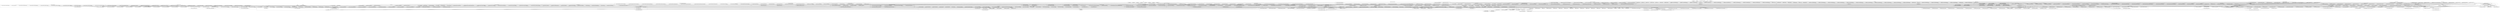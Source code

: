 digraph {
graph [overlap=false]
subgraph cluster_Class_MOP_Method_Accessor {
	label="Class::MOP::Method::Accessor";
	"Class::MOP::Method::Accessor::_generate_accessor_method_inline";
	"Class::MOP::Method::Accessor::_generate_predicate_method";
	"Class::MOP::Method::Accessor::_generate_writer_method_inline";
	"Class::MOP::Method::Accessor::_generate_accessor_method";
	"Class::MOP::Method::Accessor::_initialize_body";
	"Class::MOP::Method::Accessor::accessor_type";
	"Class::MOP::Method::Accessor::_generate_reader_method_inline";
	"Class::MOP::Method::Accessor::_generate_reader_method";
	"Class::MOP::Method::Accessor::_generate_writer_method";
	"Class::MOP::Method::Accessor::associated_attribute";
	"Class::MOP::Method::Accessor::new";
	"Class::MOP::Method::Accessor::_generate_predicate_method_inline";
}
subgraph cluster_Moose_Meta_TypeConstraint_Parameterizable {
	label="Moose::Meta::TypeConstraint::Parameterizable";
	"Moose::Meta::TypeConstraint::Parameterizable::_new";
	"Moose::Meta::TypeConstraint::Parameterizable::constraint_generator";
	"Moose::Meta::TypeConstraint::Parameterizable::parameterize";
	"Moose::Meta::TypeConstraint::Parameterizable::generate_constraint_for";
	"Moose::Meta::TypeConstraint::Parameterizable::meta";
	"Moose::Meta::TypeConstraint::Parameterizable::has_constraint_generator";
}
subgraph cluster_Moose_Meta_TypeConstraint_DuckType {
	label="Moose::Meta::TypeConstraint::DuckType";
	"Moose::Meta::TypeConstraint::DuckType::meta";
}
subgraph cluster_Moose_Meta_Role_Application_ToRole {
	label="Moose::Meta::Role::Application::ToRole";
	"Moose::Meta::Role::Application::ToRole::meta";
}
subgraph cluster_ANTLR_Runtime_BitSet {
	label="ANTLR::Runtime::BitSet";
	"ANTLR::Runtime::BitSet::meta";
	"ANTLR::Runtime::BitSet::new";
	"ANTLR::Runtime::BitSet::BUILD";
	"ANTLR::Runtime::BitSet::bits";
}
subgraph cluster_ANTLR_Runtime_UnwantedTokenException {
	label="ANTLR::Runtime::UnwantedTokenException";
	"ANTLR::Runtime::UnwantedTokenException::meta";
}
subgraph cluster_Moose_Meta_Role_Composite {
	label="Moose::Meta::Role::Composite";
	"Moose::Meta::Role::Composite::new";
	"Moose::Meta::Role::Composite::__ANON__[Moose/Meta/Role/Composite.pm:30]";
	"Moose::Meta::Role::Composite::application_role_summation_class";
	"Moose::Meta::Role::Composite::name";
	"Moose::Meta::Role::Composite::meta";
	"Moose::Meta::Role::Composite::add_method";
	"Moose::Meta::Role::Composite::_method_map";
	"Moose::Meta::Role::Composite::apply_params";
	"Moose::Meta::Role::Composite::_get_local_methods";
	"Moose::Meta::Role::Composite::_new";
}
subgraph cluster_List_MoreUtils {
	label="List::MoreUtils";
	"List::MoreUtils::all";
}
subgraph cluster_Moose_Meta_Role_Application_ToInstance {
	label="Moose::Meta::Role::Application::ToInstance";
	"Moose::Meta::Role::Application::ToInstance::meta";
}
subgraph cluster_Class_MOP_Module {
	label="Class::MOP::Module";
	"Class::MOP::Module::_instantiate_module";
}
subgraph cluster_ANTLR_Runtime_RecognizerSharedState {
	label="ANTLR::Runtime::RecognizerSharedState";
	"ANTLR::Runtime::RecognizerSharedState::channel";
	"ANTLR::Runtime::RecognizerSharedState::meta";
	"ANTLR::Runtime::RecognizerSharedState::rule_memo";
	"ANTLR::Runtime::RecognizerSharedState::following";
	"ANTLR::Runtime::RecognizerSharedState::token_start_char_position_in_line";
	"ANTLR::Runtime::RecognizerSharedState::failed";
	"ANTLR::Runtime::RecognizerSharedState::new";
	"ANTLR::Runtime::RecognizerSharedState::syntax_errors";
	"ANTLR::Runtime::RecognizerSharedState::token";
	"ANTLR::Runtime::RecognizerSharedState::token_start_line";
	"ANTLR::Runtime::RecognizerSharedState::error_recovery";
	"ANTLR::Runtime::RecognizerSharedState::backtracking";
	"ANTLR::Runtime::RecognizerSharedState::DESTROY";
	"ANTLR::Runtime::RecognizerSharedState::_fsp";
	"ANTLR::Runtime::RecognizerSharedState::type";
	"ANTLR::Runtime::RecognizerSharedState::text";
	"ANTLR::Runtime::RecognizerSharedState::__ANON__[ANTLR/Runtime/RecognizerSharedState.pm:13]";
	"ANTLR::Runtime::RecognizerSharedState::BUILD";
	"ANTLR::Runtime::RecognizerSharedState::token_start_char_index";
	"ANTLR::Runtime::RecognizerSharedState::last_error_index";
}
subgraph cluster_warnings {
	label="warnings";
	"warnings::import";
}
subgraph cluster_base {
	label="base";
	"base::import";
}
subgraph cluster_ANTLR_Runtime_RuleReturnScope {
	label="ANTLR::Runtime::RuleReturnScope";
	"ANTLR::Runtime::RuleReturnScope::meta";
}
subgraph cluster_Class_MOP_Method_Generated {
	label="Class::MOP::Method::Generated";
	"Class::MOP::Method::Generated::_add_line_directive";
	"Class::MOP::Method::Generated::is_inline";
	"Class::MOP::Method::Generated::definition_context";
}
subgraph cluster_Moose_Exporter {
	label="Moose::Exporter";
	"Moose::Exporter::build_import_methods";
}
subgraph cluster_strict {
	label="strict";
	"strict::import";
}
subgraph cluster_Class_MOP_Instance {
	label="Class::MOP::Instance";
	"Class::MOP::Instance::create_instance";
	"Class::MOP::Instance::associated_metaclass";
	"Class::MOP::Instance::_class_name";
	"Class::MOP::Instance::new";
}
subgraph cluster_Class_MOP_Class {
	label="Class::MOP::Class";
	"Class::MOP::Class::linearized_isa";
	"Class::MOP::Class::find_attribute_by_name";
	"Class::MOP::Class::_check_metaclass_compatibility";
	"Class::MOP::Class::class_precedence_list";
	"Class::MOP::Class::is_anon_class";
	"Class::MOP::Class::find_next_method_by_name";
	"Class::MOP::Class::initialize";
	"Class::MOP::Class::_inline_constructor";
	"Class::MOP::Class::get_all_attributes";
	"Class::MOP::Class::destructor_class";
	"Class::MOP::Class::_immutable_metaclass";
	"Class::MOP::Class::_real_ref_name";
	"Class::MOP::Class::immutable_trait";
	"Class::MOP::Class::_construct_instance";
	"Class::MOP::Class::_inline_destructor";
	"Class::MOP::Class::get_all_methods";
	"Class::MOP::Class::_single_metaclass_is_compatible";
	"Class::MOP::Class::_create_meta_instance";
	"Class::MOP::Class::_superclasses_updated";
	"Class::MOP::Class::constructor_class";
	"Class::MOP::Class::__ANON__[Class/MOP/Class.pm:887]";
	"Class::MOP::Class::_can_fix_single_metaclass_incompatibility_by_subclassing";
	"Class::MOP::Class::create";
	"Class::MOP::Class::instance_metaclass";
	"Class::MOP::Class::superclasses";
	"Class::MOP::Class::constructor_name";
	"Class::MOP::Class::new_object";
	"Class::MOP::Class::_immutable_options";
}
subgraph cluster_Moose_Meta_TypeConstraint_Enum {
	label="Moose::Meta::TypeConstraint::Enum";
	"Moose::Meta::TypeConstraint::Enum::meta";
}
subgraph cluster_Class_MOP {
	label="Class::MOP";
	"Class::MOP::__ANON__[Class/MOP.pm:117]";
	"Class::MOP::store_metaclass_by_name";
	"Class::MOP::__ANON__[Class/MOP.pm:320]";
	"Class::MOP::__ANON__[Class/MOP.pm:233]";
	"Class::MOP::__ANON__[Class/MOP.pm:509]";
	"Class::MOP::get_metaclass_by_name";
	"Class::MOP::__ANON__[Class/MOP.pm:301]";
	"Class::MOP::__ANON__[Class/MOP.pm:275]";
	"Class::MOP::__ANON__[Class/MOP.pm:191]";
}
subgraph cluster_Class_MOP_Mixin_HasMethods {
	label="Class::MOP::Mixin::HasMethods";
	"Class::MOP::Mixin::HasMethods::_code_is_mine";
	"Class::MOP::Mixin::HasMethods::get_method_list";
	"Class::MOP::Mixin::HasMethods::add_method";
	"Class::MOP::Mixin::HasMethods::_get_maybe_raw_method";
	"Class::MOP::Mixin::HasMethods::method_metaclass";
	"Class::MOP::Mixin::HasMethods::wrapped_method_metaclass";
	"Class::MOP::Mixin::HasMethods::wrap_method_body";
	"Class::MOP::Mixin::HasMethods::_get_local_methods";
}
subgraph cluster_ANTLR_Runtime_RecognitionException {
	label="ANTLR::Runtime::RecognitionException";
	"ANTLR::Runtime::RecognitionException::meta";
}
subgraph cluster_ANTLR_Runtime_Parser {
	label="ANTLR::Runtime::Parser";
	"ANTLR::Runtime::Parser::input";
	"ANTLR::Runtime::Parser::set_token_stream";
	"ANTLR::Runtime::Parser::meta";
	"ANTLR::Runtime::Parser::get_current_input_symbol";
	"ANTLR::Runtime::Parser::BUILD";
	"ANTLR::Runtime::Parser::reset";
}
subgraph cluster_Moose_Meta_Role {
	label="Moose::Meta::Role";
	"Moose::Meta::Role::get_after_method_modifiers_map";
	"Moose::Meta::Role::get_required_methods_map";
	"Moose::Meta::Role::_new";
	"Moose::Meta::Role::initialize";
	"Moose::Meta::Role::BEGIN@20";
	"Moose::Meta::Role::get_method_modifier_list";
	"Moose::Meta::Role::__ANON__[Moose/Meta/Role.pm:261]";
	"Moose::Meta::Role::get_override_method_modifiers_map";
	"Moose::Meta::Role::add_required_methods";
	"Moose::Meta::Role::__ANON__[Moose/Meta/Role.pm:85]";
	"Moose::Meta::Role::method_metaclass";
	"Moose::Meta::Role::get_required_method_list";
	"Moose::Meta::Role::get_excluded_roles_list";
	"Moose::Meta::Role::required_method_metaclass";
	"Moose::Meta::Role::application_to_class_class";
	"Moose::Meta::Role::__ANON__[Moose/Meta/Role.pm:357]";
	"Moose::Meta::Role::meta";
	"Moose::Meta::Role::BEGIN@19";
	"Moose::Meta::Role::apply";
	"Moose::Meta::Role::get_before_method_modifiers_map";
	"Moose::Meta::Role::get_excluded_roles_map";
	"Moose::Meta::Role::get_around_method_modifiers_map";
	"Moose::Meta::Role::get_roles";
	"Moose::Meta::Role::add_excluded_roles";
	"Moose::Meta::Role::__ANON__[Moose/Meta/Role.pm:306]";
	"Moose::Meta::Role::does_role";
}
subgraph cluster_Moose_Util_TypeConstraints {
	label="Moose::Util::TypeConstraints";
	"Moose::Util::TypeConstraints::BEGIN@39";
	"Moose::Util::TypeConstraints::BEGIN@33";
	"Moose::Util::TypeConstraints::BEGIN@35";
	"Moose::Util::TypeConstraints::list_all_type_constraints";
	"Moose::Util::TypeConstraints::BEGIN@36";
	"Moose::Util::TypeConstraints::BEGIN@30";
	"Moose::Util::TypeConstraints::__ANON__[Moose/Util/TypeConstraints.pm:807]";
	"Moose::Util::TypeConstraints::BEGIN@34";
	"Moose::Util::TypeConstraints::__ANON__[Moose/Util/TypeConstraints.pm:845]";
	"Moose::Util::TypeConstraints::BEGIN@31";
	"Moose::Util::TypeConstraints::__ANON__[Moose/Util/TypeConstraints.pm:828]";
	"Moose::Util::TypeConstraints::register_type_constraint";
}
subgraph cluster_ANTLR_Runtime_MissingTokenException {
	label="ANTLR::Runtime::MissingTokenException";
	"ANTLR::Runtime::MissingTokenException::meta";
}
subgraph cluster_ANTLR_Runtime_Lexer {
	label="ANTLR::Runtime::Lexer";
	"ANTLR::Runtime::Lexer::skip";
	"ANTLR::Runtime::Lexer::next_token";
	"ANTLR::Runtime::Lexer::__ANON__[ANTLR/Runtime/Lexer.pm:87]";
	"ANTLR::Runtime::Lexer::get_char_index";
	"ANTLR::Runtime::Lexer::meta";
	"ANTLR::Runtime::Lexer::input";
	"ANTLR::Runtime::Lexer::match";
	"ANTLR::Runtime::Lexer::emit";
	"ANTLR::Runtime::Lexer::BEGIN@15";
	"ANTLR::Runtime::Lexer::match_range";
}
subgraph cluster_ANTLR_Runtime_MismatchedSetException {
	label="ANTLR::Runtime::MismatchedSetException";
	"ANTLR::Runtime::MismatchedSetException::meta";
}
subgraph cluster_ANTLR_Runtime_DFA {
	label="ANTLR::Runtime::DFA";
	"ANTLR::Runtime::DFA::special";
	"ANTLR::Runtime::DFA::transition";
	"ANTLR::Runtime::DFA::max";
	"ANTLR::Runtime::DFA::eot";
	"ANTLR::Runtime::DFA::meta";
	"ANTLR::Runtime::DFA::__ANON__[ANTLR/Runtime/DFA.pm:172]";
	"ANTLR::Runtime::DFA::CORE:match";
	"ANTLR::Runtime::DFA::decision_number";
	"ANTLR::Runtime::DFA::new";
	"ANTLR::Runtime::DFA::eof";
	"ANTLR::Runtime::DFA::accept";
	"ANTLR::Runtime::DFA::unpack_encoded_string";
	"ANTLR::Runtime::DFA::min";
	"ANTLR::Runtime::DFA::recognizer";
}
subgraph cluster_Class_MOP_Method_Inlined {
	label="Class::MOP::Method::Inlined";
	"Class::MOP::Method::Inlined::_expected_method_class";
	"Class::MOP::Method::Inlined::_uninlined_body";
	"Class::MOP::Method::Inlined::can_be_inlined";
}
subgraph cluster_Class_MOP_Method_Constructor {
	label="Class::MOP::Method::Constructor";
	"Class::MOP::Method::Constructor::_generate_constructor_method_inline";
	"Class::MOP::Method::Constructor::_attributes";
	"Class::MOP::Method::Constructor::_initialize_body";
	"Class::MOP::Method::Constructor::options";
	"Class::MOP::Method::Constructor::associated_metaclass";
	"Class::MOP::Method::Constructor::_meta_instance";
	"Class::MOP::Method::Constructor::_generate_slot_initializer";
}
subgraph cluster_Moose {
	label="Moose";
	"Moose::BEGIN@27";
	"Moose::BEGIN@29";
	"Moose::BEGIN@20";
	"Moose::BEGIN@31";
	"Moose::BEGIN@30";
	"Moose::BEGIN@21";
	"Moose::BEGIN@33";
	"Moose::BEGIN@28";
}
subgraph cluster_Moose_Meta_Role_Method {
	label="Moose::Meta::Role::Method";
	"Moose::Meta::Role::Method::_new";
}
subgraph cluster_Moose_Meta_TypeConstraint_Role {
	label="Moose::Meta::TypeConstraint::Role";
	"Moose::Meta::TypeConstraint::Role::__ANON__[Moose/Meta/TypeConstraint/Role.pm:36]";
	"Moose::Meta::TypeConstraint::Role::_create_hand_optimized_type_constraint";
	"Moose::Meta::TypeConstraint::Role::_new";
	"Moose::Meta::TypeConstraint::Role::new";
	"Moose::Meta::TypeConstraint::Role::meta";
	"Moose::Meta::TypeConstraint::Role::role";
}
subgraph cluster_Moose_Meta_TypeCoercion_Union {
	label="Moose::Meta::TypeCoercion::Union";
	"Moose::Meta::TypeCoercion::Union::meta";
}
subgraph cluster_Package_Stash {
	label="Package::Stash";
	"Package::Stash::BEGIN@10";
	"Package::Stash::BEGIN@106";
	"Package::Stash::new";
	"Package::Stash::get_package_symbol";
	"Package::Stash::BEGIN@9";
	"Package::Stash::BEGIN@113";
	"Package::Stash::add_package_symbol";
	"Package::Stash::BEGIN@2";
	"Package::Stash::BEGIN@105";
	"Package::Stash::BEGIN@6";
	"Package::Stash::BEGIN@5";
	"Package::Stash::namespace";
	"Package::Stash::BEGIN@33";
	"Package::Stash::BEGIN@183";
	"Package::Stash::has_package_symbol";
}
subgraph cluster_Moose_Meta_Method {
	label="Moose::Meta::Method";
	"Moose::Meta::Method::_new";
}
subgraph cluster_Exporter {
	label="Exporter";
	"Exporter::import";
}
subgraph cluster_ANTLR_Runtime_Exception {
	label="ANTLR::Runtime::Exception";
	"ANTLR::Runtime::Exception::meta";
}
subgraph cluster_Class_MOP_Class_Immutable_Moose_Meta_Class {
	label="Class::MOP::Class::Immutable::Moose::Meta::Class";
	"Class::MOP::Class::Immutable::Moose::Meta::Class::class_precedence_list";
	"Class::MOP::Class::Immutable::Moose::Meta::Class::is_immutable";
	"Class::MOP::Class::Immutable::Moose::Meta::Class::superclasses";
	"Class::MOP::Class::Immutable::Moose::Meta::Class::linearized_isa";
}
subgraph cluster_Moose_Meta_TypeConstraint_Parameterized {
	label="Moose::Meta::TypeConstraint::Parameterized";
	"Moose::Meta::TypeConstraint::Parameterized::compile_type_constraint";
	"Moose::Meta::TypeConstraint::Parameterized::meta";
	"Moose::Meta::TypeConstraint::Parameterized::_new";
	"Moose::Meta::TypeConstraint::Parameterized::has_type_parameter";
	"Moose::Meta::TypeConstraint::Parameterized::BEGIN@9";
	"Moose::Meta::TypeConstraint::Parameterized::type_parameter";
}
subgraph cluster_Maybe_ANTLR_Runtime {
	label="Maybe[ANTLR::Runtime";
	"Maybe[ANTLR::Runtime::CharStream]";
	"Maybe[ANTLR::Runtime::TokenStream]";
	"Maybe[ANTLR::Runtime::Token]";
}
subgraph cluster_Class_MOP_Class_Immutable_Class_MOP_Class {
	label="Class::MOP::Class::Immutable::Class::MOP::Class";
	"Class::MOP::Class::Immutable::Class::MOP::Class::get_meta_instance";
	"Class::MOP::Class::Immutable::Class::MOP::Class::get_all_attributes";
	"Class::MOP::Class::Immutable::Class::MOP::Class::is_immutable";
	"Class::MOP::Class::Immutable::Class::MOP::Class::linearized_isa";
}
subgraph cluster_Moose_Meta_Role_Application_RoleSummation {
	label="Moose::Meta::Role::Application::RoleSummation";
	"Moose::Meta::Role::Application::RoleSummation::check_required_methods";
	"Moose::Meta::Role::Application::RoleSummation::is_aliased_method";
	"Moose::Meta::Role::Application::RoleSummation::get_method_aliases_for_role";
	"Moose::Meta::Role::Application::RoleSummation::_new";
	"Moose::Meta::Role::Application::RoleSummation::apply_attributes";
	"Moose::Meta::Role::Application::RoleSummation::check_role_exclusions";
	"Moose::Meta::Role::Application::RoleSummation::role_params";
	"Moose::Meta::Role::Application::RoleSummation::apply_method_modifiers";
	"Moose::Meta::Role::Application::RoleSummation::meta";
	"Moose::Meta::Role::Application::RoleSummation::apply_override_method_modifiers";
	"Moose::Meta::Role::Application::RoleSummation::apply_methods";
	"Moose::Meta::Role::Application::RoleSummation::get_exclusions_for_role";
}
subgraph cluster_ANTLR_Runtime_Token {
	label="ANTLR::Runtime::Token";
	"ANTLR::Runtime::Token::EOF_TOKEN";
	"ANTLR::Runtime::Token::SKIP_TOKEN";
}
subgraph cluster_ArrayRef_ANTLR_Runtime {
	label="ArrayRef[ANTLR::Runtime";
	"ArrayRef[ANTLR::Runtime::BitSet]";
	"ArrayRef[ANTLR::Runtime::Token]";
}
subgraph cluster_ANTLR_Runtime_CommonToken {
	label="ANTLR::Runtime::CommonToken";
	"ANTLR::Runtime::CommonToken::start";
	"ANTLR::Runtime::CommonToken::set_text";
	"ANTLR::Runtime::CommonToken::input";
	"ANTLR::Runtime::CommonToken::line";
	"ANTLR::Runtime::CommonToken::text";
	"ANTLR::Runtime::CommonToken::stop";
	"ANTLR::Runtime::CommonToken::get_type";
	"ANTLR::Runtime::CommonToken::meta";
	"ANTLR::Runtime::CommonToken::type";
	"ANTLR::Runtime::CommonToken::set_char_position_in_line";
	"ANTLR::Runtime::CommonToken::set_line";
	"ANTLR::Runtime::CommonToken::index";
	"ANTLR::Runtime::CommonToken::char_position_in_line";
	"ANTLR::Runtime::CommonToken::BUILD";
	"ANTLR::Runtime::CommonToken::DESTROY";
	"ANTLR::Runtime::CommonToken::set_token_index";
	"ANTLR::Runtime::CommonToken::__ANON__[ANTLR/Runtime/CommonToken.pm:35]";
	"ANTLR::Runtime::CommonToken::new";
	"ANTLR::Runtime::CommonToken::get_text";
	"ANTLR::Runtime::CommonToken::channel";
	"ANTLR::Runtime::CommonToken::not_eof";
}
subgraph cluster_Lavanda2Lexer_DFA4 {
	label="Lavanda2Lexer::DFA4";
	"Lavanda2Lexer::DFA4::BUILD";
}
subgraph cluster_Class_MOP_Attribute {
	label="Class::MOP::Attribute";
	"Class::MOP::Attribute::__ANON__[Class/MOP/Attribute.pm:342]";
	"Class::MOP::Attribute::_set_initial_slot_value";
	"Class::MOP::Attribute::install_accessors";
	"Class::MOP::Attribute::associated_methods";
	"Class::MOP::Attribute::has_value";
	"Class::MOP::Attribute::get_raw_value";
	"Class::MOP::Attribute::_process_accessors";
	"Class::MOP::Attribute::get_value";
	"Class::MOP::Attribute::slots";
	"Class::MOP::Attribute::new";
	"Class::MOP::Attribute::associated_class";
}
subgraph cluster_Moose_Meta_Method_Constructor {
	label="Moose::Meta::Method::Constructor";
	"Moose::Meta::Method::Constructor::_initialize_body";
	"Moose::Meta::Method::Constructor::_generate_slot_initializer";
	"Moose::Meta::Method::Constructor::_generate_type_constraint_and_coercion";
	"Moose::Meta::Method::Constructor::_generate_slot_assignment";
	"Moose::Meta::Method::Constructor::_generate_BUILDARGS";
	"Moose::Meta::Method::Constructor::_generate_BUILDALL";
	"Moose::Meta::Method::Constructor::_generate_triggers";
	"Moose::Meta::Method::Constructor::_generate_type_constraint_check";
}
subgraph cluster_Moose_Meta_TypeConstraint_Registry {
	label="Moose::Meta::TypeConstraint::Registry";
	"Moose::Meta::TypeConstraint::Registry::type_constraints";
	"Moose::Meta::TypeConstraint::Registry::has_type_constraint";
	"Moose::Meta::TypeConstraint::Registry::meta";
	"Moose::Meta::TypeConstraint::Registry::add_type_constraint";
	"Moose::Meta::TypeConstraint::Registry::get_type_constraint";
}
subgraph cluster_Moose_Meta_Instance {
	label="Moose::Meta::Instance";
	"Moose::Meta::Instance::_new";
}
subgraph cluster_Moose_Object {
	label="Moose::Object";
	"Moose::Object::new";
	"Moose::Object::DESTROY";
}
subgraph cluster_Moose_Meta_Mixin_AttributeCore {
	label="Moose::Meta::Mixin::AttributeCore";
	"Moose::Meta::Mixin::AttributeCore::has_trigger";
	"Moose::Meta::Mixin::AttributeCore::should_auto_deref";
	"Moose::Meta::Mixin::AttributeCore::type_constraint";
	"Moose::Meta::Mixin::AttributeCore::is_required";
	"Moose::Meta::Mixin::AttributeCore::should_coerce";
	"Moose::Meta::Mixin::AttributeCore::has_handles";
	"Moose::Meta::Mixin::AttributeCore::is_lazy";
	"Moose::Meta::Mixin::AttributeCore::has_type_constraint";
	"Moose::Meta::Mixin::AttributeCore::is_weak_ref";
}
subgraph cluster_ArrayRef_Maybe_ANTLR_Runtime {
	label="ArrayRef[Maybe[ANTLR::Runtime";
	"ArrayRef[Maybe[ANTLR::Runtime::CharStreamState]]";
}
subgraph cluster_ANTLR_Runtime_NoViableAltException {
	label="ANTLR::Runtime::NoViableAltException";
	"ANTLR::Runtime::NoViableAltException::meta";
}
subgraph cluster_ANTLR_Runtime_MismatchedRangeException {
	label="ANTLR::Runtime::MismatchedRangeException";
	"ANTLR::Runtime::MismatchedRangeException::meta";
}
subgraph cluster_main {
	label="main";
	"main::BEGIN@9";
	"main::BEGIN@10";
	"main::BEGIN@7";
	"main::NULL";
	"main::BEGIN@8";
	"main::RUNTIME";
}
subgraph cluster_ANTLR_Runtime_CharStreamState {
	label="ANTLR::Runtime::CharStreamState";
	"ANTLR::Runtime::CharStreamState::set_char_position_in_line";
	"ANTLR::Runtime::CharStreamState::p";
	"ANTLR::Runtime::CharStreamState::meta";
	"ANTLR::Runtime::CharStreamState::line";
	"ANTLR::Runtime::CharStreamState::char_position_in_line";
	"ANTLR::Runtime::CharStreamState::get_line";
	"ANTLR::Runtime::CharStreamState::get_p";
	"ANTLR::Runtime::CharStreamState::set_p";
	"ANTLR::Runtime::CharStreamState::new";
	"ANTLR::Runtime::CharStreamState::get_char_position_in_line";
	"ANTLR::Runtime::CharStreamState::set_line";
	"ANTLR::Runtime::CharStreamState::BEGIN@3";
}
subgraph cluster_ANTLR_Runtime_CommonTokenStream {
	label="ANTLR::Runtime::CommonTokenStream";
	"ANTLR::Runtime::CommonTokenStream::channel";
	"ANTLR::Runtime::CommonTokenStream::new";
	"ANTLR::Runtime::CommonTokenStream::__ANON__[ANTLR/Runtime/CommonTokenStream.pm:29]";
	"ANTLR::Runtime::CommonTokenStream::consume";
	"ANTLR::Runtime::CommonTokenStream::discard_off_channel_tokens";
	"ANTLR::Runtime::CommonTokenStream::meta";
	"ANTLR::Runtime::CommonTokenStream::LT";
	"ANTLR::Runtime::CommonTokenStream::skip_off_token_channels_reverse";
	"ANTLR::Runtime::CommonTokenStream::p";
	"ANTLR::Runtime::CommonTokenStream::fill_buffer";
	"ANTLR::Runtime::CommonTokenStream::skip_off_token_channels";
	"ANTLR::Runtime::CommonTokenStream::token_source";
	"ANTLR::Runtime::CommonTokenStream::discard_set";
	"ANTLR::Runtime::CommonTokenStream::tokens";
	"ANTLR::Runtime::CommonTokenStream::channel_override_map";
	"ANTLR::Runtime::CommonTokenStream::DESTROY";
	"ANTLR::Runtime::CommonTokenStream::LB";
}
subgraph cluster_ANTLR_Runtime_BaseRecognizer {
	label="ANTLR::Runtime::BaseRecognizer";
	"ANTLR::Runtime::BaseRecognizer::BEGIN@9";
	"ANTLR::Runtime::BaseRecognizer::BEGIN@8";
	"ANTLR::Runtime::BaseRecognizer::__ANON__[ANTLR/Runtime/BaseRecognizer.pm:41]";
	"ANTLR::Runtime::BaseRecognizer::meta";
	"ANTLR::Runtime::BaseRecognizer::state";
	"ANTLR::Runtime::BaseRecognizer::reset";
	"ANTLR::Runtime::BaseRecognizer::match";
	"ANTLR::Runtime::BaseRecognizer::push_follow";
	"ANTLR::Runtime::BaseRecognizer::BEGIN@6";
}
subgraph cluster_Scalar_Util {
	label="Scalar::Util";
	"Scalar::Util::blessed";
}
subgraph cluster_Class_MOP_Package {
	label="Class::MOP::Package";
	"Class::MOP::Package::namespace";
	"Class::MOP::Package::get_package_symbol";
	"Class::MOP::Package::_new";
	"Class::MOP::Package::BEGIN@7";
	"Class::MOP::Package::add_package_symbol";
	"Class::MOP::Package::BEGIN@5";
	"Class::MOP::Package::initialize";
	"Class::MOP::Package::_package_stash";
	"Class::MOP::Package::BEGIN@8";
	"Class::MOP::Package::name";
	"Class::MOP::Package::BEGIN@15";
	"Class::MOP::Package::has_package_symbol";
	"Class::MOP::Package::BEGIN@9";
	"Class::MOP::Package::BEGIN@4";
}
subgraph cluster_UNIVERSAL {
	label="UNIVERSAL";
	"UNIVERSAL::isa";
}
subgraph cluster_Moose_Meta_TypeConstraint_Class {
	label="Moose::Meta::TypeConstraint::Class";
	"Moose::Meta::TypeConstraint::Class::meta";
	"Moose::Meta::TypeConstraint::Class::class";
	"Moose::Meta::TypeConstraint::Class::__ANON__[Moose/Meta/TypeConstraint/Class.pm:38]";
	"Moose::Meta::TypeConstraint::Class::_create_hand_optimized_type_constraint";
	"Moose::Meta::TypeConstraint::Class::new";
	"Moose::Meta::TypeConstraint::Class::_new";
}
subgraph cluster_Moose_Util_TypeConstraints_OptimizedConstraints {
	label="Moose::Util::TypeConstraints::OptimizedConstraints";
	"Moose::Util::TypeConstraints::OptimizedConstraints::Str";
	"Moose::Util::TypeConstraints::OptimizedConstraints::Int";
}
subgraph cluster_Class_MOP_Method_Wrapped {
	label="Class::MOP::Method::Wrapped";
	"Class::MOP::Method::Wrapped::__ANON__[Class/MOP/Method/Wrapped.pm:159]";
	"Class::MOP::Method::Wrapped::add_around_modifier";
	"Class::MOP::Method::Wrapped::wrap";
}
subgraph cluster_ANTLR_Runtime_MismatchedTokenException {
	label="ANTLR::Runtime::MismatchedTokenException";
	"ANTLR::Runtime::MismatchedTokenException::meta";
}
subgraph cluster_Lavanda2Lexer {
	label="Lavanda2Lexer";
	"Lavanda2Lexer::__ANON__[Lavanda2Lexer.pm:140]";
	"Lavanda2Lexer::__ANON__[Lavanda2Lexer.pm:301]";
	"Lavanda2Lexer::BEGIN@16";
	"Lavanda2Lexer::BEGIN@14";
	"Lavanda2Lexer::__ANON__[Lavanda2Lexer.pm:74]";
	"Lavanda2Lexer::BEGIN@15";
	"Lavanda2Lexer::__ANON__[Lavanda2Lexer.pm:490]";
	"Lavanda2Lexer::__ANON__[Lavanda2Lexer.pm:186]";
	"Lavanda2Lexer::dfa4";
	"Lavanda2Lexer::__ANON__[Lavanda2Lexer.pm:232]";
	"Lavanda2Lexer::__ANON__[Lavanda2Lexer.pm:404]";
	"Lavanda2Lexer::__ANON__[Lavanda2Lexer.pm:96]";
	"Lavanda2Lexer::__ANON__[Lavanda2Lexer.pm:255]";
	"Lavanda2Lexer::new";
	"Lavanda2Lexer::__ANON__[Lavanda2Lexer.pm:118]";
	"Lavanda2Lexer::BEGIN@19";
	"Lavanda2Lexer::__ANON__[Lavanda2Lexer.pm:331]";
	"Lavanda2Lexer::__ANON__[Lavanda2Lexer.pm:558]";
	"Lavanda2Lexer::__ANON__[Lavanda2Lexer.pm:163]";
	"Lavanda2Lexer::BUILD";
	"Lavanda2Lexer::BEGIN@17";
	"Lavanda2Lexer::m_tokens";
	"Lavanda2Lexer::meta";
	"Lavanda2Lexer::__ANON__[Lavanda2Lexer.pm:278]";
	"Lavanda2Lexer::__ANON__[Lavanda2Lexer.pm:459]";
	"Lavanda2Lexer::init_dfas";
	"Lavanda2Lexer::__ANON__[Lavanda2Lexer.pm:209]";
}
subgraph cluster_Moose_Meta_Class {
	label="Moose::Meta::Class";
	"Moose::Meta::Class::add_role";
	"Moose::Meta::Class::_process_new_attribute";
	"Moose::Meta::Class::_can_fix_metaclass_incompatibility_by_role_reconciliation";
	"Moose::Meta::Class::new_object";
	"Moose::Meta::Class::immutable_trait";
	"Moose::Meta::Class::initialize";
	"Moose::Meta::Class::_get_ancestors_until";
	"Moose::Meta::Class::error_class";
	"Moose::Meta::Class::excludes_role";
	"Moose::Meta::Class::roles";
	"Moose::Meta::Class::add_role_application";
	"Moose::Meta::Class::does_role";
	"Moose::Meta::Class::superclasses";
	"Moose::Meta::Class::_can_fix_single_metaclass_incompatibility_by_role_reconciliation";
	"Moose::Meta::Class::constructor_class";
	"Moose::Meta::Class::destructor_class";
	"Moose::Meta::Class::_get_role_applications";
	"Moose::Meta::Class::_find_common_base";
}
subgraph cluster_Moose_Meta_Method_Destructor {
	label="Moose::Meta::Method::Destructor";
	"Moose::Meta::Method::Destructor::_initialize_body";
}
subgraph cluster_Moose_Meta_Role_Method_Required {
	label="Moose::Meta::Role::Method::Required";
	"Moose::Meta::Role::Method::Required::name";
	"Moose::Meta::Role::Method::Required::_new";
	"Moose::Meta::Role::Method::Required::new";
	"Moose::Meta::Role::Method::Required::meta";
}
subgraph cluster_ANTLR_Runtime_ParserRuleReturnScope {
	label="ANTLR::Runtime::ParserRuleReturnScope";
	"ANTLR::Runtime::ParserRuleReturnScope::new";
	"ANTLR::Runtime::ParserRuleReturnScope::stop";
	"ANTLR::Runtime::ParserRuleReturnScope::start";
	"ANTLR::Runtime::ParserRuleReturnScope::meta";
	"ANTLR::Runtime::ParserRuleReturnScope::DESTROY";
}
subgraph cluster_Moose_Meta_Attribute {
	label="Moose::Meta::Attribute";
	"Moose::Meta::Attribute::verify_against_type_constraint";
	"Moose::Meta::Attribute::initialize_instance_slot";
	"Moose::Meta::Attribute::_new";
	"Moose::Meta::Attribute::_set_initial_slot_value";
	"Moose::Meta::Attribute::new";
	"Moose::Meta::Attribute::_process_accessors";
	"Moose::Meta::Attribute::_check_associated_methods";
	"Moose::Meta::Attribute::_coerce_and_verify";
	"Moose::Meta::Attribute::install_accessors";
}
subgraph cluster_Class_MOP_Mixin_AttributeCore {
	label="Class::MOP::Mixin::AttributeCore";
	"Class::MOP::Mixin::AttributeCore::definition_context";
	"Class::MOP::Mixin::AttributeCore::_set_insertion_order";
	"Class::MOP::Mixin::AttributeCore::has_writer";
	"Class::MOP::Mixin::AttributeCore::predicate";
	"Class::MOP::Mixin::AttributeCore::reader";
	"Class::MOP::Mixin::AttributeCore::accessor";
	"Class::MOP::Mixin::AttributeCore::has_builder";
	"Class::MOP::Mixin::AttributeCore::has_initializer";
	"Class::MOP::Mixin::AttributeCore::has_clearer";
	"Class::MOP::Mixin::AttributeCore::has_default";
	"Class::MOP::Mixin::AttributeCore::has_accessor";
	"Class::MOP::Mixin::AttributeCore::has_predicate";
	"Class::MOP::Mixin::AttributeCore::writer";
	"Class::MOP::Mixin::AttributeCore::name";
	"Class::MOP::Mixin::AttributeCore::init_arg";
	"Class::MOP::Mixin::AttributeCore::has_reader";
}
subgraph cluster_Class_MOP_Mixin_HasAttributes {
	label="Class::MOP::Mixin::HasAttributes";
	"Class::MOP::Mixin::HasAttributes::get_attribute_list";
	"Class::MOP::Mixin::HasAttributes::get_attribute";
	"Class::MOP::Mixin::HasAttributes::_attribute_map";
	"Class::MOP::Mixin::HasAttributes::add_attribute";
	"Class::MOP::Mixin::HasAttributes::has_attribute";
	"Class::MOP::Mixin::HasAttributes::attribute_metaclass";
}
subgraph cluster_ANTLR_Runtime_ANTLRStringStream {
	label="ANTLR::Runtime::ANTLRStringStream";
	"ANTLR::Runtime::ANTLRStringStream::char_position_in_line";
	"ANTLR::Runtime::ANTLRStringStream::markers";
	"ANTLR::Runtime::ANTLRStringStream::meta";
	"ANTLR::Runtime::ANTLRStringStream::rewind";
	"ANTLR::Runtime::ANTLRStringStream::consume";
	"ANTLR::Runtime::ANTLRStringStream::BEGIN@5";
	"ANTLR::Runtime::ANTLRStringStream::mark";
	"ANTLR::Runtime::ANTLRStringStream::line";
	"ANTLR::Runtime::ANTLRStringStream::index";
	"ANTLR::Runtime::ANTLRStringStream::p";
	"ANTLR::Runtime::ANTLRStringStream::new";
	"ANTLR::Runtime::ANTLRStringStream::get_line";
	"ANTLR::Runtime::ANTLRStringStream::substring";
	"ANTLR::Runtime::ANTLRStringStream::input";
	"ANTLR::Runtime::ANTLRStringStream::release";
	"ANTLR::Runtime::ANTLRStringStream::LA";
	"ANTLR::Runtime::ANTLRStringStream::get_char_position_in_line";
	"ANTLR::Runtime::ANTLRStringStream::length";
	"ANTLR::Runtime::ANTLRStringStream::BUILD";
	"ANTLR::Runtime::ANTLRStringStream::seek";
	"ANTLR::Runtime::ANTLRStringStream::last_marker";
	"ANTLR::Runtime::ANTLRStringStream::__ANON__[ANTLR/Runtime/ANTLRStringStream.pm:60]";
	"ANTLR::Runtime::ANTLRStringStream::mark_depth";
}
subgraph cluster_Moose_Meta_Method_Accessor {
	label="Moose::Meta::Method::Accessor";
	"Moose::Meta::Method::Accessor::_generate_reader_method_inline";
	"Moose::Meta::Method::Accessor::_inline_auto_deref";
	"Moose::Meta::Method::Accessor::_inline_check_coercion";
	"Moose::Meta::Method::Accessor::_generate_accessor_method_inline";
	"Moose::Meta::Method::Accessor::_eval_code";
	"Moose::Meta::Method::Accessor::_instance_is_inlinable";
	"Moose::Meta::Method::Accessor::_inline_check_lazy";
	"Moose::Meta::Method::Accessor::_new";
	"Moose::Meta::Method::Accessor::_inline_check_required";
	"Moose::Meta::Method::Accessor::_inline_get";
	"Moose::Meta::Method::Accessor::_inline_trigger";
	"Moose::Meta::Method::Accessor::_inline_store";
	"Moose::Meta::Method::Accessor::_inline_check_constraint";
	"Moose::Meta::Method::Accessor::_inline_get_old_value_for_trigger";
	"Moose::Meta::Method::Accessor::_value_needs_copy";
}
subgraph cluster_Class_MOP_Method {
	label="Class::MOP::Method";
	"Class::MOP::Method::clone";
	"Class::MOP::Method::body";
	"Class::MOP::Method::wrap";
	"Class::MOP::Method::package_name";
	"Class::MOP::Method::name";
	"Class::MOP::Method::associated_metaclass";
	"Class::MOP::Method::execute";
	"Class::MOP::Method::_set_original_method";
}
subgraph cluster_Moose_Meta_TypeConstraint {
	label="Moose::Meta::TypeConstraint";
	"Moose::Meta::TypeConstraint::meta";
	"Moose::Meta::TypeConstraint::hand_optimized_type_constraint";
	"Moose::Meta::TypeConstraint::check";
	"Moose::Meta::TypeConstraint::_collect_all_parents";
	"Moose::Meta::TypeConstraint::_compile_type";
	"Moose::Meta::TypeConstraint::_set_constraint";
	"Moose::Meta::TypeConstraint::_has_compiled_type_constraint";
	"Moose::Meta::TypeConstraint::Maybe[Str]";
	"Moose::Meta::TypeConstraint::_compiled_type_constraint";
	"Moose::Meta::TypeConstraint::_compile_hand_optimized_type_constraint";
	"Moose::Meta::TypeConstraint::equals";
	"Moose::Meta::TypeConstraint::ArrayRef[Int]";
	"Moose::Meta::TypeConstraint::__ANON__";
	"Moose::Meta::TypeConstraint::_actually_compile_type_constraint";
	"Moose::Meta::TypeConstraint::new";
	"Moose::Meta::TypeConstraint::ArrayRef[Str]";
	"Moose::Meta::TypeConstraint::has_coercion";
	"Moose::Meta::TypeConstraint::is_subtype_of";
	"Moose::Meta::TypeConstraint::_new";
	"Moose::Meta::TypeConstraint::parent";
	"Moose::Meta::TypeConstraint::Maybe[ArrayRef[HashRef[Int]]]";
	"Moose::Meta::TypeConstraint::compile_type_constraint";
	"Moose::Meta::TypeConstraint::_compile_subtype";
	"Moose::Meta::TypeConstraint::name";
	"Moose::Meta::TypeConstraint::has_parent";
	"Moose::Meta::TypeConstraint::constraint";
	"Moose::Meta::TypeConstraint::has_hand_optimized_type_constraint";
	"Moose::Meta::TypeConstraint::ArrayRef[ArrayRef[Int]]";
	"Moose::Meta::TypeConstraint::Bool";
	"Moose::Meta::TypeConstraint::__ANON__[Moose/Meta/TypeConstraint.pm:32]";
}
subgraph cluster_Lavanda2Parser {
	label="Lavanda2Parser";
	"Lavanda2Parser::BEGIN@14";
	"Lavanda2Parser::__ANON__[Lavanda2Parser.pm:157]";
	"Lavanda2Parser::__ANON__[Lavanda2Parser.pm:448]";
	"Lavanda2Parser::DESTROY";
	"Lavanda2Parser::__ANON__[Lavanda2Parser.pm:504]";
	"Lavanda2Parser::meta";
	"Lavanda2Parser::saco";
	"Lavanda2Parser::lotes";
	"Lavanda2Parser::new";
	"Lavanda2Parser::sacos";
	"Lavanda2Parser::lote";
	"Lavanda2Parser::__ANON__[Lavanda2Parser.pm:126]";
	"Lavanda2Parser::lavanda";
	"Lavanda2Parser::__ANON__[Lavanda2Parser.pm:713]";
	"Lavanda2Parser::__ANON__[Lavanda2Parser.pm:634]";
	"Lavanda2Parser::__ANON__[Lavanda2Parser.pm:389]";
	"Lavanda2Parser::BUILD";
	"Lavanda2Parser::__ANON__[Lavanda2Parser.pm:569]";
	"Lavanda2Parser::__ANON__[Lavanda2Parser.pm:246]";
	"Lavanda2Parser::__ANON__[Lavanda2Parser.pm:303]";
}
subgraph cluster_Moose_Meta_TypeConstraint_Union {
	label="Moose::Meta::TypeConstraint::Union";
	"Moose::Meta::TypeConstraint::Union::meta";
}
subgraph cluster_Moose_Meta_TypeCoercion {
	label="Moose::Meta::TypeCoercion";
	"Moose::Meta::TypeCoercion::meta";
}
subgraph cluster_Moose_Meta_Role_Application {
	label="Moose::Meta::Role::Application";
	"Moose::Meta::Role::Application::new";
	"Moose::Meta::Role::Application::is_method_excluded";
	"Moose::Meta::Role::Application::get_method_aliases";
	"Moose::Meta::Role::Application::is_method_aliased";
	"Moose::Meta::Role::Application::__ANON__[Moose/Meta/Role/Application.pm:20]";
	"Moose::Meta::Role::Application::get_method_exclusions";
	"Moose::Meta::Role::Application::__ANON__[Moose/Meta/Role/Application.pm:14]";
	"Moose::Meta::Role::Application::meta";
}
subgraph cluster_Moose_Meta_Role_Application_ToClass {
	label="Moose::Meta::Role::Application::ToClass";
	"Moose::Meta::Role::Application::ToClass::meta";
	"Moose::Meta::Role::Application::ToClass::check_required_methods";
	"Moose::Meta::Role::Application::ToClass::_new";
	"Moose::Meta::Role::Application::ToClass::check_role_exclusions";
	"Moose::Meta::Role::Application::ToClass::apply_methods";
	"Moose::Meta::Role::Application::ToClass::apply_attributes";
}
"ANTLR::Runtime::CommonToken::get_text" -> "ANTLR::Runtime::CommonToken::start";
"Class::MOP::Package::BEGIN@9" -> "Package::Stash::BEGIN@106";
"Moose::Meta::Method::Constructor::_generate_slot_initializer" -> "Class::MOP::Mixin::AttributeCore::has_default";
"Moose::Meta::Attribute::initialize_instance_slot" -> "Class::MOP::Mixin::AttributeCore::has_default";
"Class::MOP::Method::Constructor::_generate_slot_initializer" -> "Class::MOP::Mixin::AttributeCore::has_default";
"Moose::Meta::Role::_new" -> "Moose::Meta::Role::__ANON__[Moose/Meta/Role.pm:261]";
"Moose::Meta::Role::Composite::_new" -> "Moose::Meta::Role::__ANON__[Moose/Meta/Role.pm:261]";
"Lavanda2Lexer::BEGIN@19" -> "ANTLR::Runtime::CommonToken::meta";
"ANTLR::Runtime::ANTLRStringStream::mark" -> "ANTLR::Runtime::CharStreamState::new";
"ANTLR::Runtime::CommonToken::get_type" -> "ANTLR::Runtime::CommonToken::type";
"ANTLR::Runtime::CommonTokenStream::fill_buffer" -> "ANTLR::Runtime::CommonToken::type";
"ANTLR::Runtime::CommonToken::not_eof" -> "ANTLR::Runtime::CommonToken::type";
"Lavanda2Lexer::DFA4::BUILD" -> "ANTLR::Runtime::DFA::decision_number";
"main::RUNTIME" -> "Lavanda2Parser::new";
"Class::MOP::Class::find_attribute_by_name" -> "Class::MOP::Class::Immutable::Class::MOP::Class::linearized_isa";
"Class::MOP::Class::get_all_attributes" -> "Class::MOP::Class::Immutable::Class::MOP::Class::linearized_isa";
"Moose::Meta::Class::_get_ancestors_until" -> "Class::MOP::Class::Immutable::Class::MOP::Class::linearized_isa";
"Moose::Meta::Class::_find_common_base" -> "Class::MOP::Class::Immutable::Class::MOP::Class::linearized_isa";
"ANTLR::Runtime::Lexer::next_token" -> "ANTLR::Runtime::RecognizerSharedState::token_start_line";
"ANTLR::Runtime::Lexer::emit" -> "ANTLR::Runtime::RecognizerSharedState::token_start_line";
"Class::MOP::Mixin::HasAttributes::add_attribute" -> "Class::MOP::Mixin::AttributeCore::_set_insertion_order";
"main::BEGIN@10" -> "ANTLR::Runtime::BitSet::new";
"Moose::Meta::Role::Composite::add_method" -> "Class::MOP::Method::package_name";
"Class::MOP::Mixin::HasMethods::add_method" -> "Class::MOP::Method::package_name";
"ANTLR::Runtime::CharStreamState::get_p" -> "ANTLR::Runtime::CharStreamState::p";
"ANTLR::Runtime::CharStreamState::set_p" -> "ANTLR::Runtime::CharStreamState::p";
"Class::MOP::Package::_package_stash" -> "Package::Stash::new";
"Moose::Meta::Method::Constructor::_generate_slot_initializer" -> "Moose::Meta::Mixin::AttributeCore::is_lazy";
"Moose::Meta::Attribute::initialize_instance_slot" -> "Moose::Meta::Mixin::AttributeCore::is_lazy";
"Moose::Meta::Method::Accessor::_inline_check_lazy" -> "Moose::Meta::Mixin::AttributeCore::is_lazy";
"Class::MOP::Package::BEGIN@7" -> "Exporter::import";
"Class::MOP::Package::BEGIN@8" -> "Exporter::import";
"ANTLR::Runtime::CommonTokenStream::skip_off_token_channels_reverse" -> "ANTLR::Runtime::CommonTokenStream::tokens";
"ANTLR::Runtime::CommonTokenStream::consume" -> "ANTLR::Runtime::CommonTokenStream::tokens";
"ANTLR::Runtime::CommonTokenStream::fill_buffer" -> "ANTLR::Runtime::CommonTokenStream::tokens";
"ANTLR::Runtime::CommonTokenStream::skip_off_token_channels" -> "ANTLR::Runtime::CommonTokenStream::tokens";
"ANTLR::Runtime::CommonTokenStream::LB" -> "ANTLR::Runtime::CommonTokenStream::tokens";
"ANTLR::Runtime::CommonTokenStream::LT" -> "ANTLR::Runtime::CommonTokenStream::tokens";
"Moose::Meta::Class::_can_fix_metaclass_incompatibility_by_role_reconciliation" -> "Class::MOP::Class::instance_metaclass";
"Class::MOP::Class::_check_metaclass_compatibility" -> "Class::MOP::Class::instance_metaclass";
"Class::MOP::Class::_single_metaclass_is_compatible" -> "Class::MOP::Class::instance_metaclass";
"List::MoreUtils::all" -> "Class::MOP::Class::instance_metaclass";
"Class::MOP::Class::_create_meta_instance" -> "Class::MOP::Class::instance_metaclass";
"Class::MOP::Method::Accessor::_generate_accessor_method_inline" -> "Class::MOP::Class::instance_metaclass";
"Class::MOP::Method::Accessor::_generate_writer_method_inline" -> "Class::MOP::Class::instance_metaclass";
"Moose::Meta::Method::Accessor::_instance_is_inlinable" -> "Class::MOP::Class::instance_metaclass";
"Class::MOP::Attribute::_process_accessors" -> "Class::MOP::Class::instance_metaclass";
"Class::MOP::Class::_can_fix_single_metaclass_incompatibility_by_subclassing" -> "Class::MOP::Class::instance_metaclass";
"Moose::Meta::Class::_can_fix_single_metaclass_incompatibility_by_role_reconciliation" -> "Class::MOP::Class::instance_metaclass";
"Class::MOP::Method::Accessor::_generate_reader_method_inline" -> "Class::MOP::Class::instance_metaclass";
"Class::MOP::Method::Accessor::_generate_predicate_method_inline" -> "Class::MOP::Class::instance_metaclass";
"Moose::Meta::TypeConstraint::new" -> "Moose::Meta::TypeConstraint::Parameterizable::_new";
"Class::MOP::Package::BEGIN@9" -> "Package::Stash::BEGIN@5";
"Lavanda2Lexer::DFA4::BUILD" -> "ANTLR::Runtime::DFA::accept";
"ANTLR::Runtime::DFA::__ANON__[ANTLR/Runtime/DFA.pm:172]" -> "ANTLR::Runtime::DFA::accept";
"ANTLR::Runtime::DFA::transition" -> "Moose::Meta::TypeConstraint::ArrayRef[ArrayRef[Int]]";
"Moose::BEGIN@21" -> "Moose::Meta::TypeCoercion::meta";
"ANTLR::Runtime::CharStreamState::BEGIN@3" -> "Moose::Meta::TypeCoercion::meta";
"Class::MOP::Class::_immutable_options" -> "Class::MOP::Class::constructor_name";
"Class::MOP::Package::BEGIN@9" -> "Package::Stash::BEGIN@10";
"Class::MOP::Class::superclasses" -> "Class::MOP::Class::_check_metaclass_compatibility";
"ANTLR::Runtime::BaseRecognizer::BEGIN@6" -> "ANTLR::Runtime::RecognizerSharedState::meta";
"Moose::Meta::Role::Composite::add_method" -> "Moose::Meta::Role::Composite::_method_map";
"Moose::Meta::Role::Composite::_get_local_methods" -> "Moose::Meta::Role::Composite::_method_map";
"Lavanda2Lexer::BEGIN@17" -> "ANTLR::Runtime::MismatchedSetException::meta";
"Moose::Meta::Role::Application::is_method_excluded" -> "Moose::Meta::Role::Application::get_method_exclusions";
"base::import" -> "Class::MOP::Package::BEGIN@9";
"Lavanda2Lexer::DFA4::BUILD" -> "ANTLR::Runtime::DFA::eot";
"ANTLR::Runtime::DFA::__ANON__[ANTLR/Runtime/DFA.pm:172]" -> "ANTLR::Runtime::DFA::eot";
"Class::MOP::Class::superclasses" -> "Class::MOP::Class::_superclasses_updated";
"ANTLR::Runtime::CommonTokenStream::new" -> "ArrayRef[ANTLR::Runtime::Token]";
"Class::MOP::Package::BEGIN@9" -> "Package::Stash::BEGIN@2";
"Class::MOP::Attribute::install_accessors" -> "Class::MOP::Mixin::AttributeCore::has_clearer";
"Moose::Meta::Class::_can_fix_metaclass_incompatibility_by_role_reconciliation" -> "Class::MOP::Mixin::HasMethods::method_metaclass";
"Class::MOP::Class::_check_metaclass_compatibility" -> "Class::MOP::Mixin::HasMethods::method_metaclass";
"Class::MOP::Class::_single_metaclass_is_compatible" -> "Class::MOP::Mixin::HasMethods::method_metaclass";
"List::MoreUtils::all" -> "Class::MOP::Mixin::HasMethods::method_metaclass";
"Class::MOP::Class::_can_fix_single_metaclass_incompatibility_by_subclassing" -> "Class::MOP::Mixin::HasMethods::method_metaclass";
"Moose::Meta::Class::_can_fix_single_metaclass_incompatibility_by_role_reconciliation" -> "Class::MOP::Mixin::HasMethods::method_metaclass";
"Class::MOP::Mixin::HasMethods::wrap_method_body" -> "Class::MOP::Mixin::HasMethods::method_metaclass";
"ANTLR::Runtime::Lexer::next_token" -> "ANTLR::Runtime::RecognizerSharedState::token_start_char_index";
"ANTLR::Runtime::Lexer::emit" -> "ANTLR::Runtime::RecognizerSharedState::token_start_char_index";
"ANTLR::Runtime::RecognizerSharedState::new" -> "ANTLR::Runtime::RecognizerSharedState::BUILD";
"Moose::Meta::TypeConstraint::_compile_subtype" -> "Moose::Meta::TypeConstraint::has_hand_optimized_type_constraint";
"Moose::Meta::TypeConstraint::equals" -> "Moose::Meta::TypeConstraint::has_hand_optimized_type_constraint";
"Moose::Meta::TypeConstraint::_actually_compile_type_constraint" -> "Moose::Meta::TypeConstraint::has_hand_optimized_type_constraint";
"Lavanda2Lexer::DFA4::BUILD" -> "ANTLR::Runtime::DFA::min";
"ANTLR::Runtime::DFA::__ANON__[ANTLR/Runtime/DFA.pm:172]" -> "ANTLR::Runtime::DFA::min";
"Lavanda2Parser::lote" -> "ANTLR::Runtime::Parser::input";
"ANTLR::Runtime::Parser::get_current_input_symbol" -> "ANTLR::Runtime::Parser::input";
"Lavanda2Parser::__ANON__[Lavanda2Parser.pm:448]" -> "ANTLR::Runtime::Parser::input";
"Lavanda2Parser::__ANON__[Lavanda2Parser.pm:713]" -> "ANTLR::Runtime::Parser::input";
"Lavanda2Parser::__ANON__[Lavanda2Parser.pm:157]" -> "ANTLR::Runtime::Parser::input";
"Lavanda2Parser::__ANON__[Lavanda2Parser.pm:634]" -> "ANTLR::Runtime::Parser::input";
"ANTLR::Runtime::Parser::reset" -> "ANTLR::Runtime::Parser::input";
"Lavanda2Parser::__ANON__[Lavanda2Parser.pm:504]" -> "ANTLR::Runtime::Parser::input";
"Lavanda2Parser::__ANON__[Lavanda2Parser.pm:389]" -> "ANTLR::Runtime::Parser::input";
"ANTLR::Runtime::Parser::set_token_stream" -> "ANTLR::Runtime::Parser::input";
"Lavanda2Parser::lotes" -> "ANTLR::Runtime::Parser::input";
"Lavanda2Parser::__ANON__[Lavanda2Parser.pm:569]" -> "ANTLR::Runtime::Parser::input";
"Lavanda2Parser::sacos" -> "ANTLR::Runtime::Parser::input";
"Lavanda2Parser::__ANON__[Lavanda2Parser.pm:246]" -> "ANTLR::Runtime::Parser::input";
"Lavanda2Parser::__ANON__[Lavanda2Parser.pm:303]" -> "ANTLR::Runtime::Parser::input";
"Lavanda2Lexer::DFA4::BUILD" -> "ANTLR::Runtime::DFA::transition";
"ANTLR::Runtime::DFA::__ANON__[ANTLR/Runtime/DFA.pm:172]" -> "ANTLR::Runtime::DFA::transition";
"Lavanda2Lexer::__ANON__[Lavanda2Lexer.pm:301]" -> "ANTLR::Runtime::RecognizerSharedState::channel";
"Lavanda2Lexer::__ANON__[Lavanda2Lexer.pm:140]" -> "ANTLR::Runtime::RecognizerSharedState::channel";
"Lavanda2Lexer::__ANON__[Lavanda2Lexer.pm:74]" -> "ANTLR::Runtime::RecognizerSharedState::channel";
"Lavanda2Lexer::__ANON__[Lavanda2Lexer.pm:490]" -> "ANTLR::Runtime::RecognizerSharedState::channel";
"Lavanda2Lexer::__ANON__[Lavanda2Lexer.pm:186]" -> "ANTLR::Runtime::RecognizerSharedState::channel";
"Lavanda2Lexer::__ANON__[Lavanda2Lexer.pm:232]" -> "ANTLR::Runtime::RecognizerSharedState::channel";
"Lavanda2Lexer::__ANON__[Lavanda2Lexer.pm:404]" -> "ANTLR::Runtime::RecognizerSharedState::channel";
"Lavanda2Lexer::__ANON__[Lavanda2Lexer.pm:255]" -> "ANTLR::Runtime::RecognizerSharedState::channel";
"Lavanda2Lexer::__ANON__[Lavanda2Lexer.pm:96]" -> "ANTLR::Runtime::RecognizerSharedState::channel";
"Lavanda2Lexer::__ANON__[Lavanda2Lexer.pm:118]" -> "ANTLR::Runtime::RecognizerSharedState::channel";
"ANTLR::Runtime::Lexer::next_token" -> "ANTLR::Runtime::RecognizerSharedState::channel";
"Lavanda2Lexer::__ANON__[Lavanda2Lexer.pm:558]" -> "ANTLR::Runtime::RecognizerSharedState::channel";
"Lavanda2Lexer::__ANON__[Lavanda2Lexer.pm:163]" -> "ANTLR::Runtime::RecognizerSharedState::channel";
"ANTLR::Runtime::Lexer::emit" -> "ANTLR::Runtime::RecognizerSharedState::channel";
"Lavanda2Lexer::__ANON__[Lavanda2Lexer.pm:459]" -> "ANTLR::Runtime::RecognizerSharedState::channel";
"Lavanda2Lexer::__ANON__[Lavanda2Lexer.pm:278]" -> "ANTLR::Runtime::RecognizerSharedState::channel";
"Lavanda2Lexer::__ANON__[Lavanda2Lexer.pm:209]" -> "ANTLR::Runtime::RecognizerSharedState::channel";
"Moose::Util::TypeConstraints::BEGIN@35" -> "Moose::Meta::TypeConstraint::Enum::meta";
"Moose::Util::TypeConstraints::BEGIN@30" -> "Moose::Meta::TypeConstraint::Union::meta";
"Moose::Meta::Role::Composite::apply_params" -> "Moose::Meta::Role::Composite::application_role_summation_class";
"ANTLR::Runtime::CommonToken::set_text" -> "ANTLR::Runtime::CommonToken::text";
"ANTLR::Runtime::CommonToken::get_text" -> "ANTLR::Runtime::CommonToken::text";
"Moose::Meta::TypeConstraint::Parameterized::compile_type_constraint" -> "Moose::Meta::TypeConstraint::Parameterized::has_type_parameter";
"Moose::BEGIN@30" -> "Moose::Meta::Role::Application::RoleSummation::meta";
"ANTLR::Runtime::CharStreamState::BEGIN@3" -> "Moose::Meta::Role::Application::RoleSummation::meta";
"ANTLR::Runtime::CommonToken::get_text" -> "ANTLR::Runtime::CommonToken::stop";
"ANTLR::Runtime::BaseRecognizer::reset" -> "ANTLR::Runtime::RecognizerSharedState::failed";
"ANTLR::Runtime::BaseRecognizer::match" -> "ANTLR::Runtime::RecognizerSharedState::failed";
"ANTLR::Runtime::Lexer::match_range" -> "ANTLR::Runtime::RecognizerSharedState::failed";
"ANTLR::Runtime::Lexer::match" -> "ANTLR::Runtime::RecognizerSharedState::failed";
"ANTLR::Runtime::ANTLRStringStream::consume" -> "ANTLR::Runtime::ANTLRStringStream::p";
"ANTLR::Runtime::ANTLRStringStream::mark" -> "ANTLR::Runtime::ANTLRStringStream::p";
"ANTLR::Runtime::ANTLRStringStream::seek" -> "ANTLR::Runtime::ANTLRStringStream::p";
"ANTLR::Runtime::ANTLRStringStream::index" -> "ANTLR::Runtime::ANTLRStringStream::p";
"ANTLR::Runtime::ANTLRStringStream::LA" -> "ANTLR::Runtime::ANTLRStringStream::p";
"ANTLR::Runtime::CharStreamState::new" -> "Scalar::Util::blessed";
"Lavanda2Parser::new" -> "Scalar::Util::blessed";
"ANTLR::Runtime::ANTLRStringStream::new" -> "Scalar::Util::blessed";
"ANTLR::Runtime::BitSet::new" -> "Scalar::Util::blessed";
"Moose::Meta::TypeCoercion::Union::meta" -> "Scalar::Util::blessed";
"Moose::Meta::Role::Application::ToClass::meta" -> "Scalar::Util::blessed";
"ANTLR::Runtime::CommonTokenStream::DESTROY" -> "Scalar::Util::blessed";
"ANTLR::Runtime::ParserRuleReturnScope::new" -> "Scalar::Util::blessed";
"Moose::Meta::TypeCoercion::meta" -> "Scalar::Util::blessed";
"Lavanda2Parser::DESTROY" -> "Scalar::Util::blessed";
"ANTLR::Runtime::CommonTokenStream::new" -> "Scalar::Util::blessed";
"ANTLR::Runtime::RecognizerSharedState::new" -> "Scalar::Util::blessed";
"Moose::Meta::Role::meta" -> "Scalar::Util::blessed";
"Moose::Meta::TypeConstraint::Parameterizable::meta" -> "Scalar::Util::blessed";
"ANTLR::Runtime::CommonToken::DESTROY" -> "Scalar::Util::blessed";
"Moose::Meta::Role::Method::Required::meta" -> "Scalar::Util::blessed";
"ANTLR::Runtime::ParserRuleReturnScope::DESTROY" -> "Scalar::Util::blessed";
"Moose::Meta::TypeConstraint::Enum::meta" -> "Scalar::Util::blessed";
"Moose::Meta::TypeConstraint::Union::meta" -> "Scalar::Util::blessed";
"Moose::Meta::Role::Application::RoleSummation::meta" -> "Scalar::Util::blessed";
"Moose::Meta::Role::Composite::meta" -> "Scalar::Util::blessed";
"Lavanda2Lexer::new" -> "Scalar::Util::blessed";
"Moose::Meta::TypeConstraint::Role::meta" -> "Scalar::Util::blessed";
"Moose::Meta::TypeConstraint::Parameterized::meta" -> "Scalar::Util::blessed";
"Moose::Meta::TypeConstraint::Class::meta" -> "Scalar::Util::blessed";
"ANTLR::Runtime::CommonToken::new" -> "Scalar::Util::blessed";
"ANTLR::Runtime::DFA::new" -> "Scalar::Util::blessed";
"Moose::Meta::TypeConstraint::meta" -> "Scalar::Util::blessed";
"Moose::Meta::TypeConstraint::Registry::meta" -> "Scalar::Util::blessed";
"Moose::Meta::Role::Application::ToRole::meta" -> "Scalar::Util::blessed";
"Moose::Meta::Role::Application::meta" -> "Scalar::Util::blessed";
"ANTLR::Runtime::RecognizerSharedState::DESTROY" -> "Scalar::Util::blessed";
"Moose::Meta::TypeConstraint::DuckType::meta" -> "Scalar::Util::blessed";
"Moose::Meta::Role::Application::ToInstance::meta" -> "Scalar::Util::blessed";
"Moose::Meta::Class::_can_fix_metaclass_incompatibility_by_role_reconciliation" -> "Class::MOP::Mixin::HasMethods::wrapped_method_metaclass";
"Class::MOP::Class::_check_metaclass_compatibility" -> "Class::MOP::Mixin::HasMethods::wrapped_method_metaclass";
"Class::MOP::Class::_single_metaclass_is_compatible" -> "Class::MOP::Mixin::HasMethods::wrapped_method_metaclass";
"List::MoreUtils::all" -> "Class::MOP::Mixin::HasMethods::wrapped_method_metaclass";
"Class::MOP::Class::_can_fix_single_metaclass_incompatibility_by_subclassing" -> "Class::MOP::Mixin::HasMethods::wrapped_method_metaclass";
"Moose::Meta::Class::_can_fix_single_metaclass_incompatibility_by_role_reconciliation" -> "Class::MOP::Mixin::HasMethods::wrapped_method_metaclass";
"Class::MOP::Class::__ANON__[Class/MOP/Class.pm:887]" -> "Class::MOP::Mixin::HasMethods::wrapped_method_metaclass";
"Moose::Meta::Role::Composite::new" -> "Moose::Meta::Role::Composite::_new";
"Class::MOP::Method::Constructor::_initialize_body" -> "Class::MOP::Method::Generated::is_inline";
"Class::MOP::Method::Accessor::_initialize_body" -> "Class::MOP::Method::Generated::is_inline";
"ANTLR::Runtime::BaseRecognizer::BEGIN@8" -> "ANTLR::Runtime::UnwantedTokenException::meta";
"Moose::Meta::Role::Application::ToClass::check_role_exclusions" -> "Moose::Meta::Role::get_excluded_roles_list";
"Moose::Meta::Role::Application::RoleSummation::check_role_exclusions" -> "Moose::Meta::Role::get_excluded_roles_list";
"Moose::Meta::Role::Method::Required::new" -> "Moose::Meta::Role::Method::Required::_new";
"Moose::Util::TypeConstraints::BEGIN@31" -> "Moose::Meta::TypeConstraint::Parameterized::meta";
"ANTLR::Runtime::CommonToken::new" -> "ANTLR::Runtime::CommonToken::BUILD";
"Moose::Meta::TypeConstraint::Class::new" -> "Moose::Meta::TypeConstraint::Class::_new";
"Moose::Meta::Role::get_excluded_roles_list" -> "Moose::Meta::Role::get_excluded_roles_map";
"ANTLR::Runtime::ANTLRStringStream::new" -> "ANTLR::Runtime::ANTLRStringStream::__ANON__[ANTLR/Runtime/ANTLRStringStream.pm:60]";
"Class::MOP::Class::_check_metaclass_compatibility" -> "Class::MOP::Class::superclasses";
"Class::MOP::Class::create" -> "Class::MOP::Class::superclasses";
"Moose::Meta::Class::superclasses" -> "Class::MOP::Class::superclasses";
"Class::MOP::Package::namespace" -> "Package::Stash::namespace";
"Moose::BEGIN@20" -> "Moose::Meta::TypeConstraint::meta";
"ANTLR::Runtime::CharStreamState::BEGIN@3" -> "Moose::Meta::Role::Application::ToRole::meta";
"ANTLR::Runtime::CommonToken::text" -> "Moose::Meta::TypeConstraint::Maybe[Str]";
"ANTLR::Runtime::RecognizerSharedState::text" -> "Moose::Meta::TypeConstraint::Maybe[Str]";
"Class::MOP::Package::BEGIN@9" -> "Package::Stash::BEGIN@183";
"Moose::Meta::TypeConstraint::Role::_create_hand_optimized_type_constraint" -> "Moose::Meta::TypeConstraint::Role::role";
"Class::MOP::Class::find_next_method_by_name" -> "Class::MOP::Class::Immutable::Moose::Meta::Class::linearized_isa";
"Class::MOP::Method::Constructor::_generate_constructor_method_inline" -> "Class::MOP::Method::Constructor::options";
"Moose::Meta::Method::Constructor::_initialize_body" -> "Class::MOP::Method::Constructor::options";
"Class::MOP::Attribute::install_accessors" -> "Class::MOP::Mixin::AttributeCore::reader";
"Class::MOP::__ANON__[Class/MOP.pm:117]" -> "ANTLR::Runtime::Parser::meta";
"Moose::Meta::Role::apply" -> "Moose::Meta::Role::application_to_class_class";
"Class::MOP::Attribute::new" -> "Moose::Meta::Attribute::_new";
"ANTLR::Runtime::RecognizerSharedState::rule_memo" -> "Moose::Meta::TypeConstraint::Maybe[ArrayRef[HashRef[Int]]]";
"Moose::Util::TypeConstraints::BEGIN@36" -> "Moose::Meta::TypeConstraint::DuckType::meta";
"base::import" -> "Class::MOP::Package::BEGIN@5";
"ANTLR::Runtime::ParserRuleReturnScope::stop" -> "Moose::Meta::TypeConstraint::Role::__ANON__[Moose/Meta/TypeConstraint/Role.pm:36]";
"ANTLR::Runtime::ParserRuleReturnScope::start" -> "Moose::Meta::TypeConstraint::Role::__ANON__[Moose/Meta/TypeConstraint/Role.pm:36]";
"ANTLR::Runtime::CommonTokenStream::new" -> "Moose::Meta::TypeConstraint::Role::__ANON__[Moose/Meta/TypeConstraint/Role.pm:36]";
"ANTLR::Runtime::CommonToken::new" -> "ANTLR::Runtime::CommonToken::__ANON__[ANTLR/Runtime/CommonToken.pm:35]";
"Moose::Meta::Class::_can_fix_metaclass_incompatibility_by_role_reconciliation" -> "Moose::Meta::Class::constructor_class";
"Class::MOP::Class::_check_metaclass_compatibility" -> "Moose::Meta::Class::constructor_class";
"Class::MOP::Class::_single_metaclass_is_compatible" -> "Moose::Meta::Class::constructor_class";
"Class::MOP::Class::_can_fix_single_metaclass_incompatibility_by_subclassing" -> "Moose::Meta::Class::constructor_class";
"Moose::Meta::Class::_can_fix_single_metaclass_incompatibility_by_role_reconciliation" -> "Moose::Meta::Class::constructor_class";
"Class::MOP::Class::_immutable_options" -> "Moose::Meta::Class::constructor_class";
"ANTLR::Runtime::CommonTokenStream::skip_off_token_channels_reverse" -> "ANTLR::Runtime::CommonToken::channel";
"ANTLR::Runtime::CommonTokenStream::skip_off_token_channels" -> "ANTLR::Runtime::CommonToken::channel";
"ANTLR::Runtime::Parser::input" -> "Maybe[ANTLR::Runtime::TokenStream]";
"Lavanda2Parser::new" -> "Maybe[ANTLR::Runtime::TokenStream]";
"Class::MOP::__ANON__[Class/MOP.pm:117]" -> "ANTLR::Runtime::MismatchedTokenException::meta";
"ANTLR::Runtime::RecognizerSharedState::meta" -> "Moose::Meta::Class::initialize";
"ANTLR::Runtime::BitSet::meta" -> "Moose::Meta::Class::initialize";
"ANTLR::Runtime::MismatchedTokenException::meta" -> "Moose::Meta::Class::initialize";
"ANTLR::Runtime::ANTLRStringStream::meta" -> "Moose::Meta::Class::initialize";
"ANTLR::Runtime::CharStreamState::meta" -> "Moose::Meta::Class::initialize";
"ANTLR::Runtime::Exception::meta" -> "Moose::Meta::Class::initialize";
"ANTLR::Runtime::RuleReturnScope::meta" -> "Moose::Meta::Class::initialize";
"ANTLR::Runtime::MismatchedSetException::meta" -> "Moose::Meta::Class::initialize";
"Lavanda2Parser::meta" -> "Moose::Meta::Class::initialize";
"ANTLR::Runtime::CommonToken::meta" -> "Moose::Meta::Class::initialize";
"ANTLR::Runtime::CommonTokenStream::meta" -> "Moose::Meta::Class::initialize";
"ANTLR::Runtime::MissingTokenException::meta" -> "Moose::Meta::Class::initialize";
"ANTLR::Runtime::UnwantedTokenException::meta" -> "Moose::Meta::Class::initialize";
"ANTLR::Runtime::Parser::meta" -> "Moose::Meta::Class::initialize";
"ANTLR::Runtime::DFA::meta" -> "Moose::Meta::Class::initialize";
"ANTLR::Runtime::Lexer::meta" -> "Moose::Meta::Class::initialize";
"ANTLR::Runtime::RecognitionException::meta" -> "Moose::Meta::Class::initialize";
"ANTLR::Runtime::BaseRecognizer::meta" -> "Moose::Meta::Class::initialize";
"ANTLR::Runtime::NoViableAltException::meta" -> "Moose::Meta::Class::initialize";
"Lavanda2Lexer::meta" -> "Moose::Meta::Class::initialize";
"ANTLR::Runtime::MismatchedRangeException::meta" -> "Moose::Meta::Class::initialize";
"ANTLR::Runtime::ParserRuleReturnScope::meta" -> "Moose::Meta::Class::initialize";
"Moose::Meta::Method::Constructor::_generate_slot_initializer" -> "Class::MOP::Mixin::AttributeCore::has_builder";
"Moose::Meta::Attribute::initialize_instance_slot" -> "Class::MOP::Mixin::AttributeCore::has_builder";
"Class::MOP::Method::Constructor::_generate_slot_initializer" -> "Class::MOP::Mixin::AttributeCore::has_builder";
"main::BEGIN@10" -> "Lavanda2Parser::meta";
"Class::MOP::Method::Constructor::_generate_constructor_method_inline" -> "Class::MOP::Method::Constructor::associated_metaclass";
"Class::MOP::Method::Constructor::_attributes" -> "Class::MOP::Method::Constructor::associated_metaclass";
"Class::MOP::Method::Constructor::_meta_instance" -> "Class::MOP::Method::Constructor::associated_metaclass";
"Class::MOP::Method::Inlined::can_be_inlined" -> "Class::MOP::Method::Constructor::associated_metaclass";
"main::RUNTIME" -> "ANTLR::Runtime::ANTLRStringStream::new";
"Moose::Exporter::build_import_methods" -> "Class::MOP::Package::has_package_symbol";
"Moose::Meta::Attribute::_process_accessors" -> "Class::MOP::Package::has_package_symbol";
"Class::MOP::Package::BEGIN@9" -> "Package::Stash::BEGIN@33";
"Moose::Meta::TypeConstraint::Parameterized::compile_type_constraint" -> "Moose::Meta::TypeConstraint::Parameterized::type_parameter";
"Moose::Meta::TypeConstraint::Parameterizable::generate_constraint_for" -> "Moose::Meta::TypeConstraint::Parameterized::type_parameter";
"ANTLR::Runtime::BaseRecognizer::reset" -> "ANTLR::Runtime::RecognizerSharedState::error_recovery";
"ANTLR::Runtime::BaseRecognizer::match" -> "ANTLR::Runtime::RecognizerSharedState::error_recovery";
"ANTLR::Runtime::CommonTokenStream::consume" -> "ANTLR::Runtime::CommonTokenStream::p";
"ANTLR::Runtime::CommonTokenStream::fill_buffer" -> "ANTLR::Runtime::CommonTokenStream::p";
"ANTLR::Runtime::CommonTokenStream::LB" -> "ANTLR::Runtime::CommonTokenStream::p";
"ANTLR::Runtime::CommonTokenStream::LT" -> "ANTLR::Runtime::CommonTokenStream::p";
"ANTLR::Runtime::ParserRuleReturnScope::DESTROY" -> "Moose::Object::DESTROY";
"Moose::Meta::TypeConstraint::new" -> "Moose::Meta::TypeConstraint::_new";
"Class::MOP::Instance::_class_name" -> "Class::MOP::Instance::associated_metaclass";
"Class::MOP::Class::_immutable_metaclass" -> "Class::MOP::Method::name";
"Moose::Meta::Role::Application::ToClass::apply_methods" -> "Class::MOP::Method::name";
"Class::MOP::Method::Inlined::_uninlined_body" -> "Class::MOP::Method::name";
"Class::MOP::Method::Inlined::can_be_inlined" -> "Class::MOP::Method::name";
"Class::MOP::Class::get_all_methods" -> "Class::MOP::Method::name";
"Lavanda2Parser::lote" -> "ANTLR::Runtime::ParserRuleReturnScope::new";
"Lavanda2Parser::lotes" -> "ANTLR::Runtime::ParserRuleReturnScope::new";
"Lavanda2Parser::sacos" -> "ANTLR::Runtime::ParserRuleReturnScope::new";
"ANTLR::Runtime::RecognizerSharedState::new" -> "ArrayRef[ANTLR::Runtime::BitSet]";
"ANTLR::Runtime::CommonToken::new" -> "Maybe[ANTLR::Runtime::CharStream]";
"Lavanda2Lexer::new" -> "Maybe[ANTLR::Runtime::CharStream]";
"Lavanda2Lexer::DFA4::BUILD" -> "ANTLR::Runtime::DFA::special";
"ANTLR::Runtime::DFA::__ANON__[ANTLR/Runtime/DFA.pm:172]" -> "ANTLR::Runtime::DFA::special";
"main::BEGIN@7" -> "ANTLR::Runtime::ANTLRStringStream::meta";
"Moose::Meta::TypeConstraint::_compile_subtype" -> "Moose::Meta::TypeConstraint::hand_optimized_type_constraint";
"Moose::Meta::TypeConstraint::_compile_hand_optimized_type_constraint" -> "Moose::Meta::TypeConstraint::hand_optimized_type_constraint";
"Moose::Meta::TypeConstraint::equals" -> "Moose::Meta::TypeConstraint::hand_optimized_type_constraint";
"Moose::Meta::TypeConstraint::Role::_create_hand_optimized_type_constraint" -> "Moose::Meta::TypeConstraint::hand_optimized_type_constraint";
"Moose::Meta::TypeConstraint::Class::_create_hand_optimized_type_constraint" -> "Moose::Meta::TypeConstraint::hand_optimized_type_constraint";
"Moose::Meta::TypeConstraint::new" -> "Moose::Meta::TypeConstraint::Parameterized::_new";
"Class::MOP::Package::BEGIN@15" -> "base::import";
"Class::MOP::Attribute::install_accessors" -> "Class::MOP::Mixin::AttributeCore::has_accessor";
"Moose::Meta::Role::get_method_modifier_list" -> "Moose::Meta::Role::get_override_method_modifiers_map";
"Lavanda2Lexer::new" -> "Moose::Meta::TypeConstraint::Class::__ANON__[Moose/Meta/TypeConstraint/Class.pm:38]";
"Lavanda2Parser::new" -> "Moose::Meta::TypeConstraint::Class::__ANON__[Moose/Meta/TypeConstraint/Class.pm:38]";
"ANTLR::Runtime::DFA::recognizer" -> "Moose::Meta::TypeConstraint::Class::__ANON__[Moose/Meta/TypeConstraint/Class.pm:38]";
"Lavanda2Lexer::DFA4::BUILD" -> "ANTLR::Runtime::DFA::recognizer";
"ANTLR::Runtime::ANTLRStringStream::BUILD" -> "ANTLR::Runtime::ANTLRStringStream::input";
"ANTLR::Runtime::ANTLRStringStream::consume" -> "ANTLR::Runtime::ANTLRStringStream::input";
"ANTLR::Runtime::ANTLRStringStream::substring" -> "ANTLR::Runtime::ANTLRStringStream::input";
"ANTLR::Runtime::ANTLRStringStream::LA" -> "ANTLR::Runtime::ANTLRStringStream::input";
"Moose::Meta::Class::new_object" -> "Moose::Meta::Mixin::AttributeCore::has_trigger";
"Moose::Meta::Method::Accessor::_inline_trigger" -> "Moose::Meta::Mixin::AttributeCore::has_trigger";
"Moose::Meta::Method::Accessor::_inline_get_old_value_for_trigger" -> "Moose::Meta::Mixin::AttributeCore::has_trigger";
"Moose::Meta::Method::Constructor::_generate_triggers" -> "Moose::Meta::Mixin::AttributeCore::has_trigger";
"Lavanda2Lexer::DFA4::BUILD" -> "ANTLR::Runtime::DFA::max";
"ANTLR::Runtime::DFA::__ANON__[ANTLR/Runtime/DFA.pm:172]" -> "ANTLR::Runtime::DFA::max";
"Class::MOP::Package::BEGIN@5" -> "warnings::import";
"ANTLR::Runtime::CommonToken::set_char_position_in_line" -> "ANTLR::Runtime::CommonToken::char_position_in_line";
"ANTLR::Runtime::ANTLRStringStream::new" -> "ANTLR::Runtime::ANTLRStringStream::BUILD";
"ANTLR::Runtime::RecognizerSharedState::new" -> "ANTLR::Runtime::RecognizerSharedState::__ANON__[ANTLR/Runtime/RecognizerSharedState.pm:13]";
"ANTLR::Runtime::CommonTokenStream::fill_buffer" -> "ANTLR::Runtime::CommonTokenStream::channel_override_map";
"Lavanda2Parser::new" -> "Lavanda2Parser::BUILD";
"Moose::Meta::Role::Application::RoleSummation::check_role_exclusions" -> "Moose::Meta::Role::add_excluded_roles";
"Class::MOP::Instance::create_instance" -> "Class::MOP::Instance::_class_name";
"Class::MOP::Mixin::HasMethods::_get_maybe_raw_method" -> "Class::MOP::Package::get_package_symbol";
"Class::MOP::Class::superclasses" -> "Class::MOP::Package::get_package_symbol";
"Class::MOP::Package::initialize" -> "Moose::Meta::Role::_new";
"Moose::Meta::Role::get_required_method_list" -> "Moose::Meta::Role::get_required_methods_map";
"Moose::Meta::Role::add_required_methods" -> "Moose::Meta::Role::get_required_methods_map";
"Moose::Meta::TypeConstraint::Role::new" -> "Moose::Meta::TypeConstraint::Role::_new";
"Class::MOP::Package::BEGIN@9" -> "Package::Stash::BEGIN@9";
"Moose::Meta::Method::Constructor::_generate_slot_initializer" -> "Moose::Meta::Mixin::AttributeCore::is_required";
"Moose::Meta::Method::Accessor::_inline_check_required" -> "Moose::Meta::Mixin::AttributeCore::is_required";
"Moose::Meta::Attribute::initialize_instance_slot" -> "Moose::Meta::Mixin::AttributeCore::is_required";
"Class::MOP::Instance::new" -> "Moose::Meta::Instance::_new";
"ANTLR::Runtime::BitSet::BUILD" -> "ANTLR::Runtime::BitSet::bits";
"ANTLR::Runtime::Lexer::next_token" -> "ANTLR::Runtime::RecognizerSharedState::token_start_char_position_in_line";
"ANTLR::Runtime::Lexer::emit" -> "ANTLR::Runtime::RecognizerSharedState::token_start_char_position_in_line";
"ANTLR::Runtime::CommonTokenStream::fill_buffer" -> "ANTLR::Runtime::CommonTokenStream::discard_off_channel_tokens";
"Moose::Meta::Method::Accessor::_generate_reader_method_inline" -> "Class::MOP::Method::Accessor::associated_attribute";
"Moose::Meta::Method::Accessor::_generate_accessor_method_inline" -> "Class::MOP::Method::Accessor::associated_attribute";
"Moose::Meta::Method::Accessor::_inline_check_coercion" -> "Class::MOP::Method::Accessor::associated_attribute";
"Moose::Meta::Method::Accessor::_eval_code" -> "Class::MOP::Method::Accessor::associated_attribute";
"Moose::Meta::Method::Accessor::_inline_check_lazy" -> "Class::MOP::Method::Accessor::associated_attribute";
"Moose::Meta::Method::Accessor::_instance_is_inlinable" -> "Class::MOP::Method::Accessor::associated_attribute";
"Moose::Meta::Method::Accessor::_inline_check_required" -> "Class::MOP::Method::Accessor::associated_attribute";
"Class::MOP::Method::Accessor::_generate_reader_method" -> "Class::MOP::Method::Accessor::associated_attribute";
"Moose::Meta::Method::Accessor::_inline_trigger" -> "Class::MOP::Method::Accessor::associated_attribute";
"Moose::Meta::Method::Accessor::_inline_store" -> "Class::MOP::Method::Accessor::associated_attribute";
"Moose::Meta::Method::Accessor::_value_needs_copy" -> "Class::MOP::Method::Accessor::associated_attribute";
"Class::MOP::Method::Accessor::_generate_accessor_method_inline" -> "Class::MOP::Method::Accessor::associated_attribute";
"Class::MOP::Method::Accessor::_generate_predicate_method" -> "Class::MOP::Method::Accessor::associated_attribute";
"Class::MOP::Method::Accessor::_generate_writer_method_inline" -> "Class::MOP::Method::Accessor::associated_attribute";
"Class::MOP::Method::Accessor::_generate_accessor_method" -> "Class::MOP::Method::Accessor::associated_attribute";
"Moose::Meta::Method::Accessor::_inline_auto_deref" -> "Class::MOP::Method::Accessor::associated_attribute";
"Moose::Meta::Method::Accessor::_inline_get" -> "Class::MOP::Method::Accessor::associated_attribute";
"Class::MOP::Method::Accessor::_generate_reader_method_inline" -> "Class::MOP::Method::Accessor::associated_attribute";
"Class::MOP::Method::Accessor::_generate_writer_method" -> "Class::MOP::Method::Accessor::associated_attribute";
"Moose::Meta::Method::Accessor::_inline_check_constraint" -> "Class::MOP::Method::Accessor::associated_attribute";
"Moose::Meta::Method::Accessor::_inline_get_old_value_for_trigger" -> "Class::MOP::Method::Accessor::associated_attribute";
"Class::MOP::Method::Accessor::_generate_predicate_method_inline" -> "Class::MOP::Method::Accessor::associated_attribute";
"Moose::Meta::TypeConstraint::Parameterizable::generate_constraint_for" -> "Moose::Meta::TypeConstraint::Parameterizable::has_constraint_generator";
"Moose::Meta::Role::Application::RoleSummation::_new" -> "Moose::Meta::Role::Application::__ANON__[Moose/Meta/Role/Application.pm:20]";
"Moose::Meta::Role::Application::ToClass::_new" -> "Moose::Meta::Role::Application::__ANON__[Moose/Meta/Role/Application.pm:20]";
"ANTLR::Runtime::CommonToken::set_token_index" -> "ANTLR::Runtime::CommonToken::index";
"Lavanda2Lexer::__ANON__[Lavanda2Lexer.pm:301]" -> "ANTLR::Runtime::RecognizerSharedState::type";
"Lavanda2Lexer::__ANON__[Lavanda2Lexer.pm:140]" -> "ANTLR::Runtime::RecognizerSharedState::type";
"Lavanda2Lexer::__ANON__[Lavanda2Lexer.pm:558]" -> "ANTLR::Runtime::RecognizerSharedState::type";
"Lavanda2Lexer::__ANON__[Lavanda2Lexer.pm:163]" -> "ANTLR::Runtime::RecognizerSharedState::type";
"Lavanda2Lexer::__ANON__[Lavanda2Lexer.pm:74]" -> "ANTLR::Runtime::RecognizerSharedState::type";
"Lavanda2Lexer::__ANON__[Lavanda2Lexer.pm:490]" -> "ANTLR::Runtime::RecognizerSharedState::type";
"ANTLR::Runtime::Lexer::emit" -> "ANTLR::Runtime::RecognizerSharedState::type";
"Lavanda2Lexer::__ANON__[Lavanda2Lexer.pm:186]" -> "ANTLR::Runtime::RecognizerSharedState::type";
"Lavanda2Lexer::__ANON__[Lavanda2Lexer.pm:232]" -> "ANTLR::Runtime::RecognizerSharedState::type";
"Lavanda2Lexer::__ANON__[Lavanda2Lexer.pm:404]" -> "ANTLR::Runtime::RecognizerSharedState::type";
"Lavanda2Lexer::__ANON__[Lavanda2Lexer.pm:96]" -> "ANTLR::Runtime::RecognizerSharedState::type";
"Lavanda2Lexer::__ANON__[Lavanda2Lexer.pm:255]" -> "ANTLR::Runtime::RecognizerSharedState::type";
"Lavanda2Lexer::__ANON__[Lavanda2Lexer.pm:459]" -> "ANTLR::Runtime::RecognizerSharedState::type";
"Lavanda2Lexer::__ANON__[Lavanda2Lexer.pm:278]" -> "ANTLR::Runtime::RecognizerSharedState::type";
"Lavanda2Lexer::__ANON__[Lavanda2Lexer.pm:118]" -> "ANTLR::Runtime::RecognizerSharedState::type";
"Lavanda2Lexer::__ANON__[Lavanda2Lexer.pm:209]" -> "ANTLR::Runtime::RecognizerSharedState::type";
"Moose::Meta::Class::_process_new_attribute" -> "Class::MOP::Mixin::HasAttributes::attribute_metaclass";
"Moose::Meta::Class::_can_fix_metaclass_incompatibility_by_role_reconciliation" -> "Class::MOP::Mixin::HasAttributes::attribute_metaclass";
"Class::MOP::Class::_check_metaclass_compatibility" -> "Class::MOP::Mixin::HasAttributes::attribute_metaclass";
"Class::MOP::Class::_single_metaclass_is_compatible" -> "Class::MOP::Mixin::HasAttributes::attribute_metaclass";
"List::MoreUtils::all" -> "Class::MOP::Mixin::HasAttributes::attribute_metaclass";
"Moose::Meta::Role::Application::ToClass::apply_attributes" -> "Class::MOP::Mixin::HasAttributes::attribute_metaclass";
"Class::MOP::Class::_can_fix_single_metaclass_incompatibility_by_subclassing" -> "Class::MOP::Mixin::HasAttributes::attribute_metaclass";
"Moose::Meta::Class::_can_fix_single_metaclass_incompatibility_by_role_reconciliation" -> "Class::MOP::Mixin::HasAttributes::attribute_metaclass";
"Class::MOP::Mixin::HasAttributes::add_attribute" -> "Class::MOP::Mixin::HasAttributes::attribute_metaclass";
"Class::MOP::Package::add_package_symbol" -> "Package::Stash::add_package_symbol";
"ANTLR::Runtime::ANTLRStringStream::BUILD" -> "ANTLR::Runtime::ANTLRStringStream::length";
"ANTLR::Runtime::ANTLRStringStream::consume" -> "ANTLR::Runtime::ANTLRStringStream::length";
"ANTLR::Runtime::ANTLRStringStream::LA" -> "ANTLR::Runtime::ANTLRStringStream::length";
"Lavanda2Lexer::BEGIN@16" -> "ANTLR::Runtime::NoViableAltException::meta";
"Moose::Meta::Method::Constructor::_initialize_body" -> "Class::MOP::Package::name";
"Class::MOP::Class::linearized_isa" -> "Class::MOP::Package::name";
"Class::MOP::Attribute::__ANON__[Class/MOP/Attribute.pm:342]" -> "Class::MOP::Package::name";
"Moose::Meta::Role::Composite::new" -> "Class::MOP::Package::name";
"Class::MOP::Class::class_precedence_list" -> "Class::MOP::Package::name";
"Class::MOP::Instance::_class_name" -> "Class::MOP::Package::name";
"Moose::Meta::Role::Application::ToClass::check_role_exclusions" -> "Class::MOP::Package::name";
"Moose::Meta::Method::Destructor::_initialize_body" -> "Class::MOP::Package::name";
"Class::MOP::Class::is_anon_class" -> "Class::MOP::Package::name";
"Moose::Meta::Role::Application::RoleSummation::check_role_exclusions" -> "Class::MOP::Package::name";
"Class::MOP::Class::_inline_constructor" -> "Class::MOP::Package::name";
"Class::MOP::Module::_instantiate_module" -> "Class::MOP::Package::name";
"Moose::Meta::Role::Application::RoleSummation::get_exclusions_for_role" -> "Class::MOP::Package::name";
"Class::MOP::Mixin::HasMethods::wrap_method_body" -> "Class::MOP::Package::name";
"Class::MOP::Class::_inline_destructor" -> "Class::MOP::Package::name";
"Moose::Meta::Role::Application::RoleSummation::get_method_aliases_for_role" -> "Class::MOP::Package::name";
"Moose::Meta::Role::Application::RoleSummation::is_aliased_method" -> "Class::MOP::Package::name";
"Class::MOP::Class::__ANON__[Class/MOP/Class.pm:887]" -> "Class::MOP::Package::name";
"Class::MOP::Mixin::HasMethods::_code_is_mine" -> "Class::MOP::Package::name";
"Class::MOP::Attribute::_process_accessors" -> "Class::MOP::Package::name";
"Class::MOP::Method::Constructor::_generate_constructor_method_inline" -> "Class::MOP::Package::name";
"Class::MOP::Package::_package_stash" -> "Class::MOP::Package::name";
"Class::MOP::Mixin::HasMethods::add_method" -> "Class::MOP::Package::name";
"Class::MOP::Class::superclasses" -> "Class::MOP::Package::name";
"Class::MOP::Method::Inlined::can_be_inlined" -> "Class::MOP::Package::name";
"Moose::Meta::Role::does_role" -> "Class::MOP::Package::name";
"Class::MOP::Class::new_object" -> "Class::MOP::Package::name";
"Moose::Meta::Class::add_role_application" -> "Moose::Meta::Class::_get_role_applications";
"ANTLR::Runtime::RecognizerSharedState::error_recovery" -> "Moose::Meta::TypeConstraint::Bool";
"ANTLR::Runtime::RecognizerSharedState::failed" -> "Moose::Meta::TypeConstraint::Bool";
"ANTLR::Runtime::RecognizerSharedState::new" -> "Moose::Meta::TypeConstraint::Bool";
"ANTLR::Runtime::CommonTokenStream::new" -> "Moose::Meta::TypeConstraint::Bool";
"Moose::Meta::Attribute::_check_associated_methods" -> "Class::MOP::Attribute::associated_methods";
"ANTLR::Runtime::RecognizerSharedState::token" -> "Maybe[ANTLR::Runtime::Token]";
"Moose::Meta::TypeConstraint::Enum::meta" -> "Class::MOP::Class::initialize";
"Moose::Meta::TypeConstraint::Union::meta" -> "Class::MOP::Class::initialize";
"Moose::Meta::Role::Application::RoleSummation::meta" -> "Class::MOP::Class::initialize";
"Moose::Meta::Role::Composite::meta" -> "Class::MOP::Class::initialize";
"Moose::Meta::TypeConstraint::Role::meta" -> "Class::MOP::Class::initialize";
"Moose::Meta::TypeCoercion::Union::meta" -> "Class::MOP::Class::initialize";
"Moose::Meta::TypeConstraint::Parameterized::meta" -> "Class::MOP::Class::initialize";
"Moose::Meta::Role::Application::ToClass::meta" -> "Class::MOP::Class::initialize";
"Moose::Meta::TypeConstraint::Class::meta" -> "Class::MOP::Class::initialize";
"Moose::Meta::TypeCoercion::meta" -> "Class::MOP::Class::initialize";
"Moose::Meta::TypeConstraint::meta" -> "Class::MOP::Class::initialize";
"Moose::Meta::TypeConstraint::Registry::meta" -> "Class::MOP::Class::initialize";
"Moose::Meta::Role::Application::ToRole::meta" -> "Class::MOP::Class::initialize";
"Moose::Meta::Role::Application::meta" -> "Class::MOP::Class::initialize";
"Moose::Meta::Role::meta" -> "Class::MOP::Class::initialize";
"Moose::Meta::TypeConstraint::Parameterizable::meta" -> "Class::MOP::Class::initialize";
"Moose::Meta::TypeConstraint::DuckType::meta" -> "Class::MOP::Class::initialize";
"Moose::Meta::Role::Application::ToInstance::meta" -> "Class::MOP::Class::initialize";
"Moose::Meta::Role::Method::Required::meta" -> "Class::MOP::Class::initialize";
"Class::MOP::Method::Generated::_add_line_directive" -> "Class::MOP::Method::Generated::definition_context";
"Moose::Meta::Role::_new" -> "Class::MOP::__ANON__[Class/MOP.pm:233]";
"Moose::Meta::Role::Composite::_new" -> "Class::MOP::__ANON__[Class/MOP.pm:233]";
"Moose::Meta::TypeConstraint::compile_type_constraint" -> "Moose::Meta::TypeConstraint::_compiled_type_constraint";
"Moose::Meta::Method::Constructor::_initialize_body" -> "Moose::Meta::TypeConstraint::_compiled_type_constraint";
"Moose::Util::TypeConstraints::__ANON__[Moose/Util/TypeConstraints.pm:845]" -> "Moose::Meta::TypeConstraint::_compiled_type_constraint";
"Moose::Meta::TypeConstraint::check" -> "Moose::Meta::TypeConstraint::_compiled_type_constraint";
"Moose::Meta::Method::Accessor::_eval_code" -> "Moose::Meta::TypeConstraint::_compiled_type_constraint";
"Moose::Util::TypeConstraints::__ANON__[Moose/Util/TypeConstraints.pm:807]" -> "Moose::Meta::TypeConstraint::_compiled_type_constraint";
"Moose::Util::TypeConstraints::__ANON__[Moose/Util/TypeConstraints.pm:828]" -> "Moose::Meta::TypeConstraint::_compiled_type_constraint";
"main::BEGIN@8" -> "ANTLR::Runtime::CommonTokenStream::meta";
"ANTLR::Runtime::BitSet::bits" -> "Moose::Meta::TypeConstraint::__ANON__";
"Class::MOP::Package::has_package_symbol" -> "Package::Stash::has_package_symbol";
"Class::MOP::Attribute::install_accessors" -> "Class::MOP::Mixin::AttributeCore::accessor";
"main::NULL" -> "ANTLR::Runtime::RecognizerSharedState::DESTROY";
"ANTLR::Runtime::CommonTokenStream::fill_buffer" -> "ANTLR::Runtime::CommonTokenStream::token_source";
"Moose::Meta::Attribute::install_accessors" -> "Moose::Meta::Mixin::AttributeCore::has_handles";
"Class::MOP::Method::Accessor::new" -> "Moose::Meta::Method::Accessor::_new";
"Moose::BEGIN@33" -> "Moose::Meta::Role::Application::ToInstance::meta";
"ANTLR::Runtime::CharStreamState::BEGIN@3" -> "Moose::Meta::Role::Application::ToInstance::meta";
"Class::MOP::Package::BEGIN@4" -> "strict::import";
"Moose::Meta::TypeConstraint::Parameterized::_new" -> "Moose::Meta::TypeConstraint::__ANON__[Moose/Meta/TypeConstraint.pm:32]";
"Moose::Meta::TypeConstraint::_new" -> "Moose::Meta::TypeConstraint::__ANON__[Moose/Meta/TypeConstraint.pm:32]";
"Moose::Meta::TypeConstraint::Role::_new" -> "Moose::Meta::TypeConstraint::__ANON__[Moose/Meta/TypeConstraint.pm:32]";
"Moose::Meta::TypeConstraint::Class::_new" -> "Moose::Meta::TypeConstraint::__ANON__[Moose/Meta/TypeConstraint.pm:32]";
"base::import" -> "Class::MOP::Package::BEGIN@4";
"Moose::Meta::TypeConstraint::Registry::has_type_constraint" -> "Moose::Meta::TypeConstraint::Registry::type_constraints";
"Moose::Util::TypeConstraints::list_all_type_constraints" -> "Moose::Meta::TypeConstraint::Registry::type_constraints";
"Moose::Meta::TypeConstraint::Registry::add_type_constraint" -> "Moose::Meta::TypeConstraint::Registry::type_constraints";
"Moose::Meta::TypeConstraint::Registry::get_type_constraint" -> "Moose::Meta::TypeConstraint::Registry::type_constraints";
"Class::MOP::Mixin::HasMethods::get_method_list" -> "Class::MOP::Package::namespace";
"Class::MOP::Mixin::HasMethods::_get_local_methods" -> "Class::MOP::Package::namespace";
"Class::MOP::Attribute::install_accessors" -> "Class::MOP::Mixin::AttributeCore::predicate";
"ANTLR::Runtime::CommonTokenStream::skip_off_token_channels_reverse" -> "ANTLR::Runtime::CommonTokenStream::channel";
"ANTLR::Runtime::CommonTokenStream::skip_off_token_channels" -> "ANTLR::Runtime::CommonTokenStream::channel";
"Class::MOP::Class::_immutable_metaclass" -> "Moose::Meta::Class::immutable_trait";
"Class::MOP::Class::_immutable_options" -> "Moose::Meta::Class::immutable_trait";
"Moose::Meta::Mixin::AttributeCore::has_handles" -> "Class::MOP::Attribute::has_value";
"Moose::Meta::Method::Constructor::_initialize_body" -> "Class::MOP::Method::associated_metaclass";
"Moose::Meta::Method::Destructor::_initialize_body" -> "Class::MOP::Method::associated_metaclass";
"Moose::Meta::Method::Constructor::_generate_BUILDARGS" -> "Class::MOP::Method::associated_metaclass";
"Moose::Meta::Method::Constructor::_generate_BUILDALL" -> "Class::MOP::Method::associated_metaclass";
"Class::MOP::Method::Constructor::_attributes" -> "Class::MOP::Method::associated_metaclass";
"Class::MOP::Method::Constructor::_meta_instance" -> "Class::MOP::Method::associated_metaclass";
"Class::MOP::Method::Inlined::can_be_inlined" -> "Class::MOP::Method::associated_metaclass";
"Class::MOP::Method::Inlined::_uninlined_body" -> "Class::MOP::Method::associated_metaclass";
"Moose::Meta::Method::Constructor::_generate_slot_initializer" -> "Moose::Meta::Mixin::AttributeCore::has_type_constraint";
"Moose::Meta::Attribute::verify_against_type_constraint" -> "Moose::Meta::Mixin::AttributeCore::has_type_constraint";
"Moose::Meta::Method::Constructor::_generate_type_constraint_and_coercion" -> "Moose::Meta::Mixin::AttributeCore::has_type_constraint";
"Moose::Meta::Attribute::_coerce_and_verify" -> "Moose::Meta::Mixin::AttributeCore::has_type_constraint";
"Moose::Meta::Method::Accessor::_inline_check_constraint" -> "Moose::Meta::Mixin::AttributeCore::has_type_constraint";
"Moose::Meta::Role::_new" -> "Moose::Meta::Role::__ANON__[Moose/Meta/Role.pm:85]";
"Moose::Meta::Role::Composite::_new" -> "Moose::Meta::Role::__ANON__[Moose/Meta/Role.pm:85]";
"Moose::Meta::Role::_new" -> "Class::MOP::__ANON__[Class/MOP.pm:320]";
"Moose::Meta::Role::Composite::_new" -> "Class::MOP::__ANON__[Class/MOP.pm:320]";
"Lavanda2Lexer::BEGIN@15" -> "ANTLR::Runtime::DFA::meta";
"Lavanda2Parser::lote" -> "ANTLR::Runtime::ParserRuleReturnScope::start";
"Lavanda2Parser::lotes" -> "ANTLR::Runtime::ParserRuleReturnScope::start";
"Lavanda2Parser::sacos" -> "ANTLR::Runtime::ParserRuleReturnScope::start";
"ANTLR::Runtime::CommonTokenStream::fill_buffer" -> "ANTLR::Runtime::CommonTokenStream::discard_set";
"base::import" -> "Class::MOP::Package::BEGIN@7";
"Class::MOP::Attribute::install_accessors" -> "Class::MOP::Mixin::AttributeCore::has_predicate";
"Moose::Meta::TypeConstraint::_compile_subtype" -> "Moose::Meta::TypeConstraint::name";
"Moose::Meta::TypeConstraint::Registry::add_type_constraint" -> "Moose::Meta::TypeConstraint::name";
"Moose::Meta::TypeConstraint::Parameterizable::parameterize" -> "Moose::Meta::TypeConstraint::name";
"Moose::Meta::TypeConstraint::Parameterizable::generate_constraint_for" -> "Moose::Meta::TypeConstraint::name";
"Moose::Meta::TypeConstraint::_compile_type" -> "Moose::Meta::TypeConstraint::name";
"Moose::Util::TypeConstraints::register_type_constraint" -> "Moose::Meta::TypeConstraint::name";
"ANTLR::Runtime::Lexer::BEGIN@15" -> "ANTLR::Runtime::MismatchedRangeException::meta";
"Class::MOP::Class::class_precedence_list" -> "Class::MOP::Class::Immutable::Moose::Meta::Class::superclasses";
"Moose::Meta::Method::Constructor::_generate_slot_initializer" -> "Class::MOP::Mixin::AttributeCore::init_arg";
"Moose::Meta::Attribute::initialize_instance_slot" -> "Class::MOP::Mixin::AttributeCore::init_arg";
"Class::MOP::Method::Constructor::_generate_slot_initializer" -> "Class::MOP::Mixin::AttributeCore::init_arg";
"Moose::Meta::Attribute::new" -> "Class::MOP::Mixin::AttributeCore::init_arg";
"Lavanda2Parser::BEGIN@14" -> "ANTLR::Runtime::BitSet::meta";
"ANTLR::Runtime::ParserRuleReturnScope::new" -> "Moose::Object::new";
"ANTLR::Runtime::DFA::new" -> "Moose::Object::new";
"main::NULL" -> "Lavanda2Parser::DESTROY";
"ANTLR::Runtime::Lexer::next_token" -> "ANTLR::Runtime::Lexer::input";
"Lavanda2Lexer::__ANON__[Lavanda2Lexer.pm:558]" -> "ANTLR::Runtime::Lexer::input";
"ANTLR::Runtime::Lexer::get_char_index" -> "ANTLR::Runtime::Lexer::input";
"ANTLR::Runtime::Lexer::emit" -> "ANTLR::Runtime::Lexer::input";
"ANTLR::Runtime::Lexer::match" -> "ANTLR::Runtime::Lexer::input";
"Lavanda2Lexer::m_tokens" -> "ANTLR::Runtime::Lexer::input";
"Lavanda2Lexer::__ANON__[Lavanda2Lexer.pm:404]" -> "ANTLR::Runtime::Lexer::input";
"Lavanda2Lexer::__ANON__[Lavanda2Lexer.pm:459]" -> "ANTLR::Runtime::Lexer::input";
"ANTLR::Runtime::Lexer::match_range" -> "ANTLR::Runtime::Lexer::input";
"Lavanda2Lexer::__ANON__[Lavanda2Lexer.pm:331]" -> "ANTLR::Runtime::Lexer::input";
"ANTLR::Runtime::CommonToken::set_line" -> "ANTLR::Runtime::CommonToken::line";
"Class::MOP::__ANON__[Class/MOP.pm:117]" -> "ANTLR::Runtime::RuleReturnScope::meta";
"Class::MOP::Class::_single_metaclass_is_compatible" -> "Class::MOP::Class::destructor_class";
"List::MoreUtils::all" -> "Class::MOP::Class::destructor_class";
"Class::MOP::Class::_can_fix_single_metaclass_incompatibility_by_subclassing" -> "Class::MOP::Class::destructor_class";
"Moose::Meta::Class::_can_fix_single_metaclass_incompatibility_by_role_reconciliation" -> "Class::MOP::Class::destructor_class";
"Class::MOP::Class::_immutable_options" -> "Class::MOP::Class::destructor_class";
"Class::MOP::Class::class_precedence_list" -> "Class::MOP::Class::Immutable::Moose::Meta::Class::class_precedence_list";
"Moose::Meta::Class::does_role" -> "Class::MOP::Class::Immutable::Moose::Meta::Class::class_precedence_list";
"Moose::Meta::Role::_new" -> "Moose::Meta::Role::__ANON__[Moose/Meta/Role.pm:357]";
"Moose::Meta::Class::add_role" -> "Moose::Meta::Class::roles";
"Moose::Meta::Class::excludes_role" -> "Moose::Meta::Class::roles";
"Moose::Meta::Class::does_role" -> "Moose::Meta::Class::roles";
"Moose::BEGIN@27" -> "Moose::Meta::Role::meta";
"ANTLR::Runtime::CharStreamState::BEGIN@3" -> "Moose::Meta::Role::meta";
"Moose::Meta::TypeConstraint::Parameterized::BEGIN@9" -> "Moose::Meta::TypeConstraint::Parameterizable::meta";
"Moose::Meta::Role::_new" -> "Moose::Meta::Role::__ANON__[Moose/Meta/Role.pm:306]";
"Moose::Meta::Role::Composite::_new" -> "Moose::Meta::Role::__ANON__[Moose/Meta/Role.pm:306]";
"ANTLR::Runtime::BitSet::new" -> "ANTLR::Runtime::BitSet::BUILD";
"Moose::Meta::Role::BEGIN@20" -> "Moose::Meta::Role::Method::Required::meta";
"Moose::Meta::Role::BEGIN@19" -> "Moose::Meta::Role::Method::Required::meta";
"ANTLR::Runtime::CharStreamState::BEGIN@3" -> "Moose::Meta::Role::Method::Required::meta";
"Class::MOP::Method::wrap" -> "Moose::Meta::Method::_new";
"Lavanda2Lexer::new" -> "ANTLR::Runtime::BaseRecognizer::__ANON__[ANTLR/Runtime/BaseRecognizer.pm:41]";
"Lavanda2Parser::new" -> "ANTLR::Runtime::BaseRecognizer::__ANON__[ANTLR/Runtime/BaseRecognizer.pm:41]";
"ANTLR::Runtime::CommonToken::get_text" -> "ANTLR::Runtime::CommonToken::input";
"Moose::Meta::Role::_new" -> "Class::MOP::__ANON__[Class/MOP.pm:275]";
"Moose::Meta::Role::Composite::_new" -> "Class::MOP::__ANON__[Class/MOP.pm:275]";
"ANTLR::Runtime::BaseRecognizer::push_follow" -> "ANTLR::Runtime::RecognizerSharedState::following";
"Moose::Meta::TypeConstraint::Parameterized::compile_type_constraint" -> "Moose::Meta::TypeConstraint::_set_constraint";
"Moose::Meta::TypeConstraint::new" -> "Moose::Meta::TypeConstraint::_has_compiled_type_constraint";
"base::import" -> "Class::MOP::Package::BEGIN@8";
"Moose::Util::TypeConstraints::BEGIN@34" -> "Moose::Meta::TypeConstraint::Role::meta";
"Class::MOP::Attribute::_process_accessors" -> "Class::MOP::Mixin::AttributeCore::definition_context";
"Moose::Meta::Role::Application::new" -> "Moose::Meta::Role::Application::RoleSummation::_new";
"Class::MOP::Mixin::HasMethods::wrap_method_body" -> "Moose::Meta::Role::method_metaclass";
"Class::MOP::Package::initialize" -> "Class::MOP::store_metaclass_by_name";
"Moose::Meta::Role::Composite::_new" -> "Moose::Meta::Role::Composite::__ANON__[Moose/Meta/Role/Composite.pm:30]";
"Class::MOP::__ANON__[Class/MOP.pm:117]" -> "ANTLR::Runtime::RecognitionException::meta";
"Class::MOP::__ANON__[Class/MOP.pm:117]" -> "ANTLR::Runtime::Lexer::meta";
"Moose::Util::TypeConstraints::BEGIN@33" -> "Moose::Meta::TypeConstraint::Class::meta";
"main::BEGIN@9" -> "Lavanda2Lexer::meta";
"Lavanda2Lexer::__ANON__[Lavanda2Lexer.pm:301]" -> "ANTLR::Runtime::BaseRecognizer::state";
"Lavanda2Lexer::__ANON__[Lavanda2Lexer.pm:140]" -> "ANTLR::Runtime::BaseRecognizer::state";
"ANTLR::Runtime::Lexer::skip" -> "ANTLR::Runtime::BaseRecognizer::state";
"Lavanda2Parser::__ANON__[Lavanda2Parser.pm:448]" -> "ANTLR::Runtime::BaseRecognizer::state";
"Lavanda2Lexer::__ANON__[Lavanda2Lexer.pm:74]" -> "ANTLR::Runtime::BaseRecognizer::state";
"Lavanda2Lexer::__ANON__[Lavanda2Lexer.pm:490]" -> "ANTLR::Runtime::BaseRecognizer::state";
"ANTLR::Runtime::Lexer::match" -> "ANTLR::Runtime::BaseRecognizer::state";
"Lavanda2Lexer::__ANON__[Lavanda2Lexer.pm:186]" -> "ANTLR::Runtime::BaseRecognizer::state";
"Lavanda2Parser::__ANON__[Lavanda2Parser.pm:504]" -> "ANTLR::Runtime::BaseRecognizer::state";
"Lavanda2Lexer::__ANON__[Lavanda2Lexer.pm:232]" -> "ANTLR::Runtime::BaseRecognizer::state";
"Lavanda2Lexer::__ANON__[Lavanda2Lexer.pm:404]" -> "ANTLR::Runtime::BaseRecognizer::state";
"ANTLR::Runtime::BaseRecognizer::reset" -> "ANTLR::Runtime::BaseRecognizer::state";
"Lavanda2Lexer::__ANON__[Lavanda2Lexer.pm:255]" -> "ANTLR::Runtime::BaseRecognizer::state";
"Lavanda2Lexer::__ANON__[Lavanda2Lexer.pm:96]" -> "ANTLR::Runtime::BaseRecognizer::state";
"Lavanda2Lexer::__ANON__[Lavanda2Lexer.pm:118]" -> "ANTLR::Runtime::BaseRecognizer::state";
"ANTLR::Runtime::Lexer::next_token" -> "ANTLR::Runtime::BaseRecognizer::state";
"Lavanda2Lexer::__ANON__[Lavanda2Lexer.pm:558]" -> "ANTLR::Runtime::BaseRecognizer::state";
"Lavanda2Lexer::__ANON__[Lavanda2Lexer.pm:163]" -> "ANTLR::Runtime::BaseRecognizer::state";
"ANTLR::Runtime::Lexer::__ANON__[ANTLR/Runtime/Lexer.pm:87]" -> "ANTLR::Runtime::BaseRecognizer::state";
"Lavanda2Parser::__ANON__[Lavanda2Parser.pm:126]" -> "ANTLR::Runtime::BaseRecognizer::state";
"ANTLR::Runtime::Lexer::emit" -> "ANTLR::Runtime::BaseRecognizer::state";
"Lavanda2Parser::__ANON__[Lavanda2Parser.pm:389]" -> "ANTLR::Runtime::BaseRecognizer::state";
"ANTLR::Runtime::BaseRecognizer::push_follow" -> "ANTLR::Runtime::BaseRecognizer::state";
"ANTLR::Runtime::BaseRecognizer::match" -> "ANTLR::Runtime::BaseRecognizer::state";
"Lavanda2Lexer::__ANON__[Lavanda2Lexer.pm:459]" -> "ANTLR::Runtime::BaseRecognizer::state";
"Lavanda2Lexer::__ANON__[Lavanda2Lexer.pm:278]" -> "ANTLR::Runtime::BaseRecognizer::state";
"ANTLR::Runtime::Lexer::match_range" -> "ANTLR::Runtime::BaseRecognizer::state";
"Lavanda2Parser::__ANON__[Lavanda2Parser.pm:246]" -> "ANTLR::Runtime::BaseRecognizer::state";
"Lavanda2Parser::__ANON__[Lavanda2Parser.pm:303]" -> "ANTLR::Runtime::BaseRecognizer::state";
"Lavanda2Lexer::__ANON__[Lavanda2Lexer.pm:209]" -> "ANTLR::Runtime::BaseRecognizer::state";
"Class::MOP::Attribute::install_accessors" -> "Class::MOP::Mixin::AttributeCore::writer";
"Lavanda2Lexer::init_dfas" -> "ANTLR::Runtime::DFA::new";
"Lavanda2Parser::new" -> "ANTLR::Runtime::Parser::BUILD";
"Moose::Meta::TypeConstraint::Class::_create_hand_optimized_type_constraint" -> "Moose::Meta::TypeConstraint::Class::class";
"Moose::Meta::Method::Constructor::_initialize_body" -> "Moose::Meta::Mixin::AttributeCore::type_constraint";
"Moose::Meta::Attribute::verify_against_type_constraint" -> "Moose::Meta::Mixin::AttributeCore::type_constraint";
"Moose::Meta::Method::Accessor::_eval_code" -> "Moose::Meta::Mixin::AttributeCore::type_constraint";
"Moose::Meta::Role::Composite::add_method" -> "Moose::Meta::Role::Composite::name";
"Moose::Meta::Role::Application::ToClass::check_role_exclusions" -> "Moose::Meta::Role::Composite::name";
"Moose::Meta::Role::does_role" -> "Moose::Meta::Role::Composite::name";
"Moose::Exporter::build_import_methods" -> "Class::MOP::Package::initialize";
"Moose::Meta::Role::initialize" -> "Class::MOP::Package::initialize";
"Class::MOP::Class::_real_ref_name" -> "Class::MOP::Class::Immutable::Moose::Meta::Class::is_immutable";
"Moose::BEGIN@29" -> "Moose::Meta::Role::Application::meta";
"ANTLR::Runtime::CharStreamState::BEGIN@3" -> "Moose::Meta::Role::Application::meta";
"Moose::Meta::Role::Application::new" -> "Moose::Meta::Role::Application::ToClass::_new";
"Class::MOP::Method::Accessor::_initialize_body" -> "Class::MOP::Method::Accessor::accessor_type";
"ANTLR::Runtime::Lexer::next_token" -> "ANTLR::Runtime::RecognizerSharedState::text";
"ANTLR::Runtime::Lexer::emit" -> "ANTLR::Runtime::RecognizerSharedState::text";
"Class::MOP::Method::wrap" -> "Moose::Meta::Role::Method::_new";
"Class::MOP::Class::_construct_instance" -> "Class::MOP::Class::Immutable::Class::MOP::Class::get_all_attributes";
"Moose::Meta::Attribute::new" -> "Class::MOP::Class::Immutable::Class::MOP::Class::get_all_attributes";
"base::import" -> "Class::MOP::Package::BEGIN@15";
"Lavanda2Lexer::DFA4::BUILD" -> "ANTLR::Runtime::DFA::eof";
"Class::MOP::Class::_real_ref_name" -> "Class::MOP::Class::Immutable::Class::MOP::Class::is_immutable";
"ANTLR::Runtime::CharStreamState::set_char_position_in_line" -> "ANTLR::Runtime::CharStreamState::char_position_in_line";
"ANTLR::Runtime::CharStreamState::get_char_position_in_line" -> "ANTLR::Runtime::CharStreamState::char_position_in_line";
"Class::MOP::__ANON__[Class/MOP.pm:117]" -> "ANTLR::Runtime::Exception::meta";
"ANTLR::Runtime::CommonTokenStream::new" -> "ANTLR::Runtime::CommonTokenStream::__ANON__[ANTLR/Runtime/CommonTokenStream.pm:29]";
"Moose::Meta::Class::_can_fix_metaclass_incompatibility_by_role_reconciliation" -> "Moose::Meta::Class::error_class";
"Class::MOP::Class::_check_metaclass_compatibility" -> "Moose::Meta::Class::error_class";
"Class::MOP::Class::_single_metaclass_is_compatible" -> "Moose::Meta::Class::error_class";
"Class::MOP::Class::_can_fix_single_metaclass_incompatibility_by_subclassing" -> "Moose::Meta::Class::error_class";
"Moose::Meta::Class::_can_fix_single_metaclass_incompatibility_by_role_reconciliation" -> "Moose::Meta::Class::error_class";
"Class::MOP::Class::_immutable_metaclass" -> "Class::MOP::Class::immutable_trait";
"Class::MOP::Class::_immutable_options" -> "Class::MOP::Class::immutable_trait";
"ANTLR::Runtime::BaseRecognizer::reset" -> "ANTLR::Runtime::RecognizerSharedState::syntax_errors";
"Class::MOP::Attribute::install_accessors" -> "Class::MOP::Mixin::AttributeCore::has_writer";
"Moose::Meta::Role::add_required_methods" -> "Moose::Meta::Role::required_method_metaclass";
"ANTLR::Runtime::CharStreamState::BEGIN@3" -> "Moose::Meta::TypeCoercion::Union::meta";
"Lavanda2Parser::__ANON__[Lavanda2Parser.pm:126]" -> "ANTLR::Runtime::RecognizerSharedState::_fsp";
"Lavanda2Parser::__ANON__[Lavanda2Parser.pm:448]" -> "ANTLR::Runtime::RecognizerSharedState::_fsp";
"Lavanda2Parser::__ANON__[Lavanda2Parser.pm:389]" -> "ANTLR::Runtime::RecognizerSharedState::_fsp";
"Lavanda2Parser::__ANON__[Lavanda2Parser.pm:504]" -> "ANTLR::Runtime::RecognizerSharedState::_fsp";
"ANTLR::Runtime::BaseRecognizer::push_follow" -> "ANTLR::Runtime::RecognizerSharedState::_fsp";
"ANTLR::Runtime::BaseRecognizer::reset" -> "ANTLR::Runtime::RecognizerSharedState::_fsp";
"Lavanda2Parser::__ANON__[Lavanda2Parser.pm:246]" -> "ANTLR::Runtime::RecognizerSharedState::_fsp";
"Lavanda2Parser::__ANON__[Lavanda2Parser.pm:303]" -> "ANTLR::Runtime::RecognizerSharedState::_fsp";
"Moose::Meta::TypeConstraint::Parameterizable::generate_constraint_for" -> "Moose::Meta::TypeConstraint::Parameterizable::constraint_generator";
"Lavanda2Lexer::BEGIN@14" -> "ANTLR::Runtime::BaseRecognizer::meta";
"Class::MOP::Mixin::HasMethods::add_method" -> "Class::MOP::Package::add_package_symbol";
"Moose::Exporter::build_import_methods" -> "Class::MOP::Package::add_package_symbol";
"Moose::BEGIN@31" -> "Moose::Meta::Role::Application::ToClass::meta";
"ANTLR::Runtime::CharStreamState::BEGIN@3" -> "Moose::Meta::Role::Application::ToClass::meta";
"Class::MOP::Package::BEGIN@9" -> "Package::Stash::BEGIN@105";
"main::NULL" -> "ANTLR::Runtime::CommonTokenStream::DESTROY";
"ANTLR::Runtime::ANTLRStringStream::new" -> "Moose::Util::TypeConstraints::OptimizedConstraints::Str";
"Moose::Meta::Role::Application::RoleSummation::check_required_methods" -> "Moose::Meta::Role::Method::Required::name";
"Moose::Meta::Role::Application::ToClass::check_required_methods" -> "Moose::Meta::Role::Method::Required::name";
"Moose::Meta::Role::add_required_methods" -> "Moose::Meta::Role::Method::Required::name";
"ANTLR::Runtime::BaseRecognizer::reset" -> "ANTLR::Runtime::RecognizerSharedState::last_error_index";
"Class::MOP::Method::Inlined::can_be_inlined" -> "Class::MOP::Method::Inlined::_expected_method_class";
"Moose::Meta::Role::_new" -> "Class::MOP::__ANON__[Class/MOP.pm:301]";
"Moose::Meta::Role::Composite::_new" -> "Class::MOP::__ANON__[Class/MOP.pm:301]";
"main::RUNTIME" -> "ANTLR::Runtime::CommonTokenStream::new";
"ANTLR::Runtime::BaseRecognizer::reset" -> "ANTLR::Runtime::RecognizerSharedState::rule_memo";
"Class::MOP::Attribute::_set_initial_slot_value" -> "Class::MOP::Mixin::AttributeCore::has_initializer";
"Moose::Meta::Method::Constructor::_generate_slot_assignment" -> "Class::MOP::Mixin::AttributeCore::has_initializer";
"Moose::Meta::Attribute::_set_initial_slot_value" -> "Class::MOP::Mixin::AttributeCore::has_initializer";
"Moose::Meta::Role::Application::is_method_aliased" -> "Moose::Meta::Role::Application::get_method_aliases";
"ANTLR::Runtime::DFA::unpack_encoded_string" -> "ANTLR::Runtime::DFA::CORE:match";
"ANTLR::Runtime::ANTLRStringStream::consume" -> "ANTLR::Runtime::ANTLRStringStream::line";
"ANTLR::Runtime::ANTLRStringStream::mark" -> "ANTLR::Runtime::ANTLRStringStream::line";
"ANTLR::Runtime::ANTLRStringStream::get_line" -> "ANTLR::Runtime::ANTLRStringStream::line";
"ANTLR::Runtime::ANTLRStringStream::rewind" -> "ANTLR::Runtime::ANTLRStringStream::line";
"Class::MOP::Class::superclasses" -> "UNIVERSAL::isa";
"ANTLR::Runtime::DFA::special" -> "Moose::Meta::TypeConstraint::ArrayRef[Int]";
"ANTLR::Runtime::DFA::eot" -> "Moose::Meta::TypeConstraint::ArrayRef[Int]";
"ANTLR::Runtime::DFA::eof" -> "Moose::Meta::TypeConstraint::ArrayRef[Int]";
"ANTLR::Runtime::DFA::accept" -> "Moose::Meta::TypeConstraint::ArrayRef[Int]";
"ANTLR::Runtime::BaseRecognizer::__ANON__[ANTLR/Runtime/BaseRecognizer.pm:41]" -> "ANTLR::Runtime::RecognizerSharedState::new";
"ANTLR::Runtime::BaseRecognizer::BEGIN@9" -> "ANTLR::Runtime::MissingTokenException::meta";
"ANTLR::Runtime::ANTLRStringStream::char_position_in_line" -> "Moose::Util::TypeConstraints::OptimizedConstraints::Int";
"ANTLR::Runtime::RecognizerSharedState::channel" -> "Moose::Util::TypeConstraints::OptimizedConstraints::Int";
"ANTLR::Runtime::CommonTokenStream::new" -> "Moose::Util::TypeConstraints::OptimizedConstraints::Int";
"ANTLR::Runtime::CommonToken::line" -> "Moose::Util::TypeConstraints::OptimizedConstraints::Int";
"ANTLR::Runtime::CharStreamState::char_position_in_line" -> "Moose::Util::TypeConstraints::OptimizedConstraints::Int";
"ANTLR::Runtime::RecognizerSharedState::token_start_char_position_in_line" -> "Moose::Util::TypeConstraints::OptimizedConstraints::Int";
"ANTLR::Runtime::ANTLRStringStream::line" -> "Moose::Util::TypeConstraints::OptimizedConstraints::Int";
"ANTLR::Runtime::DFA::decision_number" -> "Moose::Util::TypeConstraints::OptimizedConstraints::Int";
"ANTLR::Runtime::CharStreamState::new" -> "Moose::Util::TypeConstraints::OptimizedConstraints::Int";
"ANTLR::Runtime::RecognizerSharedState::syntax_errors" -> "Moose::Util::TypeConstraints::OptimizedConstraints::Int";
"ANTLR::Runtime::RecognizerSharedState::new" -> "Moose::Util::TypeConstraints::OptimizedConstraints::Int";
"ANTLR::Runtime::ANTLRStringStream::p" -> "Moose::Util::TypeConstraints::OptimizedConstraints::Int";
"ANTLR::Runtime::ANTLRStringStream::new" -> "Moose::Util::TypeConstraints::OptimizedConstraints::Int";
"ANTLR::Runtime::RecognizerSharedState::token_start_line" -> "Moose::Util::TypeConstraints::OptimizedConstraints::Int";
"ANTLR::Runtime::CommonTokenStream::p" -> "Moose::Util::TypeConstraints::OptimizedConstraints::Int";
"ANTLR::Runtime::RecognizerSharedState::backtracking" -> "Moose::Util::TypeConstraints::OptimizedConstraints::Int";
"ANTLR::Runtime::CharStreamState::p" -> "Moose::Util::TypeConstraints::OptimizedConstraints::Int";
"ANTLR::Runtime::CommonToken::index" -> "Moose::Util::TypeConstraints::OptimizedConstraints::Int";
"ANTLR::Runtime::RecognizerSharedState::_fsp" -> "Moose::Util::TypeConstraints::OptimizedConstraints::Int";
"ANTLR::Runtime::CharStreamState::line" -> "Moose::Util::TypeConstraints::OptimizedConstraints::Int";
"ANTLR::Runtime::CommonToken::char_position_in_line" -> "Moose::Util::TypeConstraints::OptimizedConstraints::Int";
"ANTLR::Runtime::RecognizerSharedState::type" -> "Moose::Util::TypeConstraints::OptimizedConstraints::Int";
"ANTLR::Runtime::ANTLRStringStream::length" -> "Moose::Util::TypeConstraints::OptimizedConstraints::Int";
"ANTLR::Runtime::CommonToken::new" -> "Moose::Util::TypeConstraints::OptimizedConstraints::Int";
"ANTLR::Runtime::ANTLRStringStream::last_marker" -> "Moose::Util::TypeConstraints::OptimizedConstraints::Int";
"ANTLR::Runtime::RecognizerSharedState::token_start_char_index" -> "Moose::Util::TypeConstraints::OptimizedConstraints::Int";
"ANTLR::Runtime::RecognizerSharedState::last_error_index" -> "Moose::Util::TypeConstraints::OptimizedConstraints::Int";
"ANTLR::Runtime::ANTLRStringStream::mark_depth" -> "Moose::Util::TypeConstraints::OptimizedConstraints::Int";
"Class::MOP::Attribute::__ANON__[Class/MOP/Attribute.pm:342]" -> "Class::MOP::Attribute::associated_class";
"Class::MOP::Method::Accessor::_generate_accessor_method_inline" -> "Class::MOP::Attribute::associated_class";
"Class::MOP::Method::Accessor::_generate_writer_method_inline" -> "Class::MOP::Attribute::associated_class";
"Class::MOP::Attribute::install_accessors" -> "Class::MOP::Attribute::associated_class";
"Moose::Meta::Method::Accessor::_instance_is_inlinable" -> "Class::MOP::Attribute::associated_class";
"Moose::Meta::Attribute::_process_accessors" -> "Class::MOP::Attribute::associated_class";
"Class::MOP::Attribute::_process_accessors" -> "Class::MOP::Attribute::associated_class";
"Moose::Meta::Method::Accessor::_inline_get" -> "Class::MOP::Attribute::associated_class";
"Class::MOP::Method::Accessor::_generate_reader_method_inline" -> "Class::MOP::Attribute::associated_class";
"Moose::Meta::Method::Accessor::_inline_store" -> "Class::MOP::Attribute::associated_class";
"Class::MOP::Method::Accessor::_generate_predicate_method_inline" -> "Class::MOP::Attribute::associated_class";
"Class::MOP::Attribute::install_accessors" -> "Class::MOP::Mixin::AttributeCore::has_reader";
"ANTLR::Runtime::DFA::max" -> "Moose::Meta::TypeConstraint::ArrayRef[Str]";
"ANTLR::Runtime::DFA::min" -> "Moose::Meta::TypeConstraint::ArrayRef[Str]";
"Class::MOP::Class::Immutable::Class::MOP::Class::get_all_attributes" -> "Class::MOP::Method::Wrapped::__ANON__[Class/MOP/Method/Wrapped.pm:159]";
"Class::MOP::Class::Immutable::Moose::Meta::Class::class_precedence_list" -> "Class::MOP::Method::Wrapped::__ANON__[Class/MOP/Method/Wrapped.pm:159]";
"Class::MOP::Class::Immutable::Class::MOP::Class::get_meta_instance" -> "Class::MOP::Method::Wrapped::__ANON__[Class/MOP/Method/Wrapped.pm:159]";
"Class::MOP::Class::Immutable::Class::MOP::Class::linearized_isa" -> "Class::MOP::Method::Wrapped::__ANON__[Class/MOP/Method/Wrapped.pm:159]";
"Class::MOP::Class::Immutable::Class::MOP::Class::is_immutable" -> "Class::MOP::Method::Wrapped::__ANON__[Class/MOP/Method/Wrapped.pm:159]";
"Class::MOP::Class::Immutable::Moose::Meta::Class::superclasses" -> "Class::MOP::Method::Wrapped::__ANON__[Class/MOP/Method/Wrapped.pm:159]";
"Class::MOP::Class::Immutable::Moose::Meta::Class::is_immutable" -> "Class::MOP::Method::Wrapped::__ANON__[Class/MOP/Method/Wrapped.pm:159]";
"Class::MOP::Class::Immutable::Moose::Meta::Class::linearized_isa" -> "Class::MOP::Method::Wrapped::__ANON__[Class/MOP/Method/Wrapped.pm:159]";
"Class::MOP::Class::_construct_instance" -> "Class::MOP::Class::Immutable::Class::MOP::Class::get_meta_instance";
"Class::MOP::Attribute::has_value" -> "Class::MOP::Class::Immutable::Class::MOP::Class::get_meta_instance";
"Class::MOP::Attribute::get_raw_value" -> "Class::MOP::Class::Immutable::Class::MOP::Class::get_meta_instance";
"Moose::Meta::Role::Application::RoleSummation::check_required_methods" -> "Moose::Meta::Role::get_required_method_list";
"Moose::Meta::Role::Application::ToClass::check_required_methods" -> "Moose::Meta::Role::get_required_method_list";
"Moose::Meta::TypeConstraint::Parameterizable::generate_constraint_for" -> "Moose::Meta::TypeConstraint::has_coercion";
"Moose::Meta::TypeConstraint::is_subtype_of" -> "Moose::Meta::TypeConstraint::parent";
"Moose::Meta::TypeConstraint::_collect_all_parents" -> "Moose::Meta::TypeConstraint::parent";
"Moose::Meta::TypeConstraint::Parameterizable::parameterize" -> "Moose::Meta::TypeConstraint::parent";
"ANTLR::Runtime::CharStreamState::get_line" -> "ANTLR::Runtime::CharStreamState::line";
"ANTLR::Runtime::CharStreamState::set_line" -> "ANTLR::Runtime::CharStreamState::line";
"Moose::Meta::Role::get_method_modifier_list" -> "Moose::Meta::Role::get_before_method_modifiers_map";
"Class::MOP::Class::_single_metaclass_is_compatible" -> "Class::MOP::Class::constructor_class";
"List::MoreUtils::all" -> "Class::MOP::Class::constructor_class";
"Class::MOP::Class::_can_fix_single_metaclass_incompatibility_by_subclassing" -> "Class::MOP::Class::constructor_class";
"Moose::Meta::Class::_can_fix_single_metaclass_incompatibility_by_role_reconciliation" -> "Class::MOP::Class::constructor_class";
"Class::MOP::Class::_immutable_options" -> "Class::MOP::Class::constructor_class";
"main::NULL" -> "ANTLR::Runtime::CommonToken::DESTROY";
"Class::MOP::Package::BEGIN@9" -> "Package::Stash::BEGIN@6";
"Moose::Meta::TypeConstraint::_compile_subtype" -> "Moose::Meta::TypeConstraint::constraint";
"Moose::Meta::TypeConstraint::equals" -> "Moose::Meta::TypeConstraint::constraint";
"Moose::Meta::TypeConstraint::_actually_compile_type_constraint" -> "Moose::Meta::TypeConstraint::constraint";
"Moose::Meta::Role::Application::ToClass::_new" -> "Moose::Meta::Role::Application::__ANON__[Moose/Meta/Role/Application.pm:14]";
"Moose::Meta::Role::Application::RoleSummation::_new" -> "Moose::Meta::Role::Application::__ANON__[Moose/Meta/Role/Application.pm:14]";
"Moose::Meta::Class::_can_fix_metaclass_incompatibility_by_role_reconciliation" -> "Moose::Meta::Class::destructor_class";
"Class::MOP::Class::_check_metaclass_compatibility" -> "Moose::Meta::Class::destructor_class";
"Class::MOP::Class::_single_metaclass_is_compatible" -> "Moose::Meta::Class::destructor_class";
"Class::MOP::Class::_can_fix_single_metaclass_incompatibility_by_subclassing" -> "Moose::Meta::Class::destructor_class";
"Moose::Meta::Class::_can_fix_single_metaclass_incompatibility_by_role_reconciliation" -> "Moose::Meta::Class::destructor_class";
"Class::MOP::Class::_immutable_options" -> "Moose::Meta::Class::destructor_class";
"Lavanda2Parser::__ANON__[Lavanda2Parser.pm:389]" -> "ANTLR::Runtime::ParserRuleReturnScope::DESTROY";
"Lavanda2Parser::saco" -> "ANTLR::Runtime::ParserRuleReturnScope::DESTROY";
"Lavanda2Parser::lotes" -> "ANTLR::Runtime::ParserRuleReturnScope::DESTROY";
"Lavanda2Parser::lavanda" -> "ANTLR::Runtime::ParserRuleReturnScope::DESTROY";
"ANTLR::Runtime::ANTLRStringStream::consume" -> "ANTLR::Runtime::ANTLRStringStream::char_position_in_line";
"ANTLR::Runtime::ANTLRStringStream::mark" -> "ANTLR::Runtime::ANTLRStringStream::char_position_in_line";
"ANTLR::Runtime::ANTLRStringStream::rewind" -> "ANTLR::Runtime::ANTLRStringStream::char_position_in_line";
"ANTLR::Runtime::ANTLRStringStream::get_char_position_in_line" -> "ANTLR::Runtime::ANTLRStringStream::char_position_in_line";
"Class::MOP::Mixin::HasAttributes::get_attribute" -> "Class::MOP::Mixin::HasAttributes::_attribute_map";
"Class::MOP::Mixin::HasAttributes::get_attribute_list" -> "Class::MOP::Mixin::HasAttributes::_attribute_map";
"Class::MOP::Class::get_all_attributes" -> "Class::MOP::Mixin::HasAttributes::_attribute_map";
"Class::MOP::Mixin::HasAttributes::add_attribute" -> "Class::MOP::Mixin::HasAttributes::_attribute_map";
"Class::MOP::Mixin::HasAttributes::has_attribute" -> "Class::MOP::Mixin::HasAttributes::_attribute_map";
"Class::MOP::Package::initialize" -> "Class::MOP::get_metaclass_by_name";
"Class::MOP::Package::get_package_symbol" -> "Package::Stash::get_package_symbol";
"Moose::Meta::Method::Constructor::_generate_slot_initializer" -> "Moose::Meta::Mixin::AttributeCore::should_coerce";
"Moose::Meta::Method::Constructor::_generate_type_constraint_and_coercion" -> "Moose::Meta::Mixin::AttributeCore::should_coerce";
"Moose::Meta::Attribute::_coerce_and_verify" -> "Moose::Meta::Mixin::AttributeCore::should_coerce";
"Moose::Meta::Method::Accessor::_inline_check_coercion" -> "Moose::Meta::Mixin::AttributeCore::should_coerce";
"Moose::Meta::Method::Accessor::_value_needs_copy" -> "Moose::Meta::Mixin::AttributeCore::should_coerce";
"Moose::BEGIN@28" -> "Moose::Meta::Role::Composite::meta";
"ANTLR::Runtime::CharStreamState::BEGIN@3" -> "Moose::Meta::Role::Composite::meta";
"main::RUNTIME" -> "Lavanda2Lexer::new";
"Class::MOP::Attribute::__ANON__[Class/MOP/Attribute.pm:342]" -> "Class::MOP::Mixin::AttributeCore::name";
"Moose::Meta::Method::Constructor::_generate_slot_initializer" -> "Class::MOP::Mixin::AttributeCore::name";
"Class::MOP::Method::Accessor::_generate_accessor_method_inline" -> "Class::MOP::Mixin::AttributeCore::name";
"Class::MOP::Method::Accessor::_generate_writer_method_inline" -> "Class::MOP::Mixin::AttributeCore::name";
"Class::MOP::Attribute::_set_initial_slot_value" -> "Class::MOP::Mixin::AttributeCore::name";
"Moose::Meta::Method::Constructor::_generate_slot_assignment" -> "Class::MOP::Mixin::AttributeCore::name";
"Class::MOP::Attribute::has_value" -> "Class::MOP::Mixin::AttributeCore::name";
"Moose::Meta::Attribute::_set_initial_slot_value" -> "Class::MOP::Mixin::AttributeCore::name";
"Class::MOP::Attribute::get_raw_value" -> "Class::MOP::Mixin::AttributeCore::name";
"Moose::Meta::Method::Accessor::_inline_check_required" -> "Class::MOP::Mixin::AttributeCore::name";
"Class::MOP::Method::Accessor::_generate_reader_method_inline" -> "Class::MOP::Mixin::AttributeCore::name";
"Class::MOP::Attribute::slots" -> "Class::MOP::Mixin::AttributeCore::name";
"Class::MOP::Mixin::HasAttributes::add_attribute" -> "Class::MOP::Mixin::AttributeCore::name";
"Moose::Meta::Method::Accessor::_inline_check_constraint" -> "Class::MOP::Mixin::AttributeCore::name";
"Class::MOP::Method::Accessor::_generate_predicate_method_inline" -> "Class::MOP::Mixin::AttributeCore::name";
"Moose::Meta::Method::Constructor::_generate_type_constraint_check" -> "Class::MOP::Mixin::AttributeCore::name";
"Class::MOP::Method::Constructor::_generate_slot_initializer" -> "Class::MOP::Mixin::AttributeCore::name";
"ANTLR::Runtime::Lexer::skip" -> "ANTLR::Runtime::RecognizerSharedState::token";
"ANTLR::Runtime::Lexer::next_token" -> "ANTLR::Runtime::RecognizerSharedState::token";
"ANTLR::Runtime::Lexer::__ANON__[ANTLR/Runtime/Lexer.pm:87]" -> "ANTLR::Runtime::RecognizerSharedState::token";
"ANTLR::Runtime::Lexer::emit" -> "ANTLR::Runtime::RecognizerSharedState::token";
"ANTLR::Runtime::BaseRecognizer::reset" -> "ANTLR::Runtime::RecognizerSharedState::backtracking";
"Class::MOP::Package::initialize" -> "Class::MOP::Package::_new";
"Moose::Meta::TypeConstraint::_actually_compile_type_constraint" -> "Moose::Meta::TypeConstraint::has_parent";
"ANTLR::Runtime::ANTLRStringStream::mark" -> "ANTLR::Runtime::ANTLRStringStream::last_marker";
"ANTLR::Runtime::Token::EOF_TOKEN" -> "ANTLR::Runtime::CommonToken::new";
"ANTLR::Runtime::Token::SKIP_TOKEN" -> "ANTLR::Runtime::CommonToken::new";
"ANTLR::Runtime::Lexer::emit" -> "ANTLR::Runtime::CommonToken::new";
"ANTLR::Runtime::ANTLRStringStream::mark" -> "ANTLR::Runtime::ANTLRStringStream::mark_depth";
"ANTLR::Runtime::ANTLRStringStream::release" -> "ANTLR::Runtime::ANTLRStringStream::mark_depth";
"Moose::Meta::Attribute::_new" -> "Class::MOP::__ANON__[Class/MOP.pm:509]";
"Class::MOP::__ANON__[Class/MOP.pm:117]" -> "ANTLR::Runtime::ParserRuleReturnScope::meta";
"Class::MOP::Method::clone" -> "Class::MOP::Method::_set_original_method";
"Moose::Meta::Attribute::initialize_instance_slot" -> "Moose::Meta::Mixin::AttributeCore::is_weak_ref";
"Moose::Meta::Method::Constructor::_generate_slot_assignment" -> "Moose::Meta::Mixin::AttributeCore::is_weak_ref";
"Moose::Meta::Method::Accessor::_inline_store" -> "Moose::Meta::Mixin::AttributeCore::is_weak_ref";
"Lavanda2Parser::__ANON__[Lavanda2Parser.pm:389]" -> "ANTLR::Runtime::ParserRuleReturnScope::stop";
"Lavanda2Parser::__ANON__[Lavanda2Parser.pm:448]" -> "ANTLR::Runtime::ParserRuleReturnScope::stop";
"Lavanda2Parser::__ANON__[Lavanda2Parser.pm:246]" -> "ANTLR::Runtime::ParserRuleReturnScope::stop";
"Moose::Util::TypeConstraints::BEGIN@39" -> "Moose::Meta::TypeConstraint::Registry::meta";
"ANTLR::Runtime::ANTLRStringStream::mark" -> "ANTLR::Runtime::ANTLRStringStream::markers";
"ANTLR::Runtime::ANTLRStringStream::rewind" -> "ANTLR::Runtime::ANTLRStringStream::markers";
"Moose::Meta::Method::Accessor::_inline_auto_deref" -> "Moose::Meta::Mixin::AttributeCore::should_auto_deref";
"Moose::Meta::Role::get_method_modifier_list" -> "Moose::Meta::Role::get_after_method_modifiers_map";
"ANTLR::Runtime::ANTLRStringStream::BEGIN@5" -> "ANTLR::Runtime::CharStreamState::meta";
"Class::MOP::Package::BEGIN@9" -> "Package::Stash::BEGIN@113";
"Lavanda2Lexer::m_tokens" -> "Lavanda2Lexer::dfa4";
"Lavanda2Lexer::init_dfas" -> "Lavanda2Lexer::dfa4";
"Moose::Meta::Mixin::AttributeCore::should_auto_deref" -> "Class::MOP::Attribute::get_value";
"Moose::Meta::Mixin::AttributeCore::type_constraint" -> "Class::MOP::Attribute::get_value";
"Moose::Meta::Mixin::AttributeCore::is_lazy" -> "Class::MOP::Attribute::get_value";
"ANTLR::Runtime::ANTLRStringStream::new" -> "ArrayRef[Maybe[ANTLR::Runtime::CharStreamState]]";
"Moose::Meta::Role::_new" -> "Class::MOP::__ANON__[Class/MOP.pm:191]";
"Lavanda2Lexer::new" -> "Lavanda2Lexer::BUILD";
"Class::MOP::Method::Wrapped::add_around_modifier" -> "Class::MOP::Method::body";
"Class::MOP::Method::Wrapped::wrap" -> "Class::MOP::Method::body";
"Moose::Meta::Method::Constructor::_generate_BUILDARGS" -> "Class::MOP::Method::body";
"Moose::Meta::Role::Composite::add_method" -> "Class::MOP::Method::body";
"Class::MOP::Mixin::HasMethods::add_method" -> "Class::MOP::Method::body";
"Class::MOP::Class::_immutable_metaclass" -> "Class::MOP::Method::body";
"Class::MOP::Mixin::HasMethods::_get_maybe_raw_method" -> "Class::MOP::Method::body";
"Class::MOP::Method::execute" -> "Class::MOP::Method::body";
"Class::MOP::Method::Inlined::_uninlined_body" -> "Class::MOP::Method::body";
"Moose::Meta::Role::Application::RoleSummation::get_method_aliases_for_role" -> "Moose::Meta::Role::Application::RoleSummation::role_params";
"Moose::Meta::Role::Application::RoleSummation::get_exclusions_for_role" -> "Moose::Meta::Role::Application::RoleSummation::role_params";
"Class::MOP::Package::namespace" -> "Class::MOP::Package::_package_stash";
"Class::MOP::Package::add_package_symbol" -> "Class::MOP::Package::_package_stash";
"Class::MOP::Package::get_package_symbol" -> "Class::MOP::Package::_package_stash";
"Class::MOP::Package::has_package_symbol" -> "Class::MOP::Package::_package_stash";
"Moose::Meta::Role::get_method_modifier_list" -> "Moose::Meta::Role::get_around_method_modifiers_map";
"Moose::Meta::Role::Application::RoleSummation::check_required_methods" -> "Moose::Meta::Role::get_roles";
"Moose::Meta::Role::Application::RoleSummation::apply_override_method_modifiers" -> "Moose::Meta::Role::get_roles";
"Moose::Meta::Role::Application::RoleSummation::apply_attributes" -> "Moose::Meta::Role::get_roles";
"Moose::Meta::Role::Application::RoleSummation::apply_methods" -> "Moose::Meta::Role::get_roles";
"Moose::Meta::Role::Application::RoleSummation::check_role_exclusions" -> "Moose::Meta::Role::get_roles";
"Moose::Meta::Role::Application::RoleSummation::apply_method_modifiers" -> "Moose::Meta::Role::get_roles";
"Moose::Meta::Role::does_role" -> "Moose::Meta::Role::get_roles";
}
